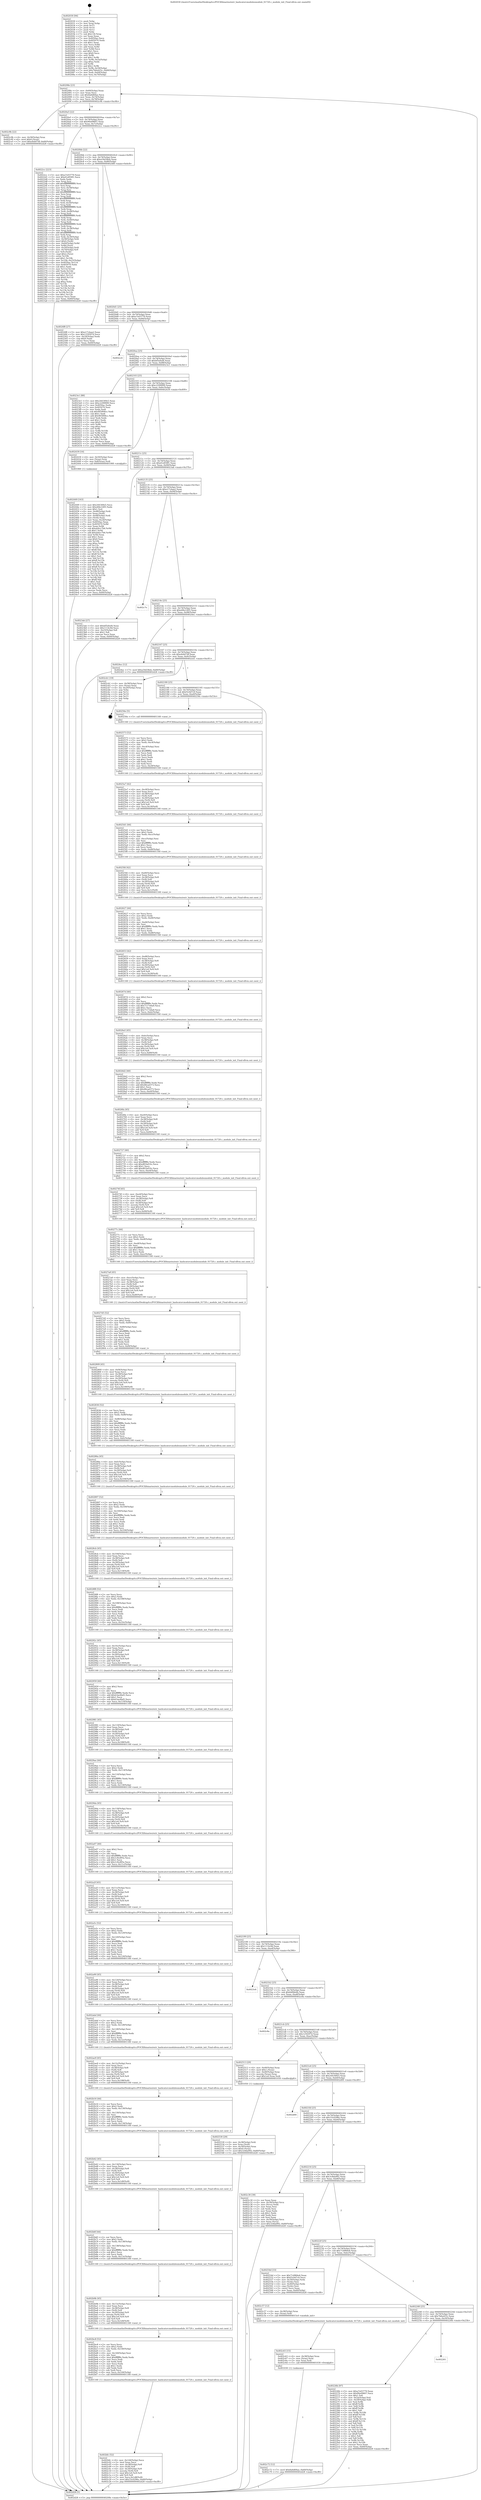 digraph "0x402030" {
  label = "0x402030 (/mnt/c/Users/mathe/Desktop/tcc/POCII/binaries/extr_hashcatsrcmodulesmodule_01720.c_module_init_Final-ollvm.out::main(0))"
  labelloc = "t"
  node[shape=record]

  Entry [label="",width=0.3,height=0.3,shape=circle,fillcolor=black,style=filled]
  "0x40208e" [label="{
     0x40208e [23]\l
     | [instrs]\l
     &nbsp;&nbsp;0x40208e \<+3\>: mov -0x60(%rbp),%eax\l
     &nbsp;&nbsp;0x402091 \<+2\>: mov %eax,%ecx\l
     &nbsp;&nbsp;0x402093 \<+6\>: sub $0x8a6d69ae,%ecx\l
     &nbsp;&nbsp;0x402099 \<+3\>: mov %eax,-0x74(%rbp)\l
     &nbsp;&nbsp;0x40209c \<+3\>: mov %ecx,-0x78(%rbp)\l
     &nbsp;&nbsp;0x40209f \<+6\>: je 0000000000402c9b \<main+0xc6b\>\l
  }"]
  "0x402c9b" [label="{
     0x402c9b [22]\l
     | [instrs]\l
     &nbsp;&nbsp;0x402c9b \<+4\>: mov -0x58(%rbp),%rax\l
     &nbsp;&nbsp;0x402c9f \<+6\>: movl $0x0,(%rax)\l
     &nbsp;&nbsp;0x402ca5 \<+7\>: movl $0xefeb07df,-0x60(%rbp)\l
     &nbsp;&nbsp;0x402cac \<+5\>: jmp 0000000000402d28 \<main+0xcf8\>\l
  }"]
  "0x4020a5" [label="{
     0x4020a5 [22]\l
     | [instrs]\l
     &nbsp;&nbsp;0x4020a5 \<+5\>: jmp 00000000004020aa \<main+0x7a\>\l
     &nbsp;&nbsp;0x4020aa \<+3\>: mov -0x74(%rbp),%eax\l
     &nbsp;&nbsp;0x4020ad \<+5\>: sub $0x90e09607,%eax\l
     &nbsp;&nbsp;0x4020b2 \<+3\>: mov %eax,-0x7c(%rbp)\l
     &nbsp;&nbsp;0x4020b5 \<+6\>: je 00000000004022cc \<main+0x29c\>\l
  }"]
  Exit [label="",width=0.3,height=0.3,shape=circle,fillcolor=black,style=filled,peripheries=2]
  "0x4022cc" [label="{
     0x4022cc [223]\l
     | [instrs]\l
     &nbsp;&nbsp;0x4022cc \<+5\>: mov $0xa7e03779,%eax\l
     &nbsp;&nbsp;0x4022d1 \<+5\>: mov $0xd1e859f1,%ecx\l
     &nbsp;&nbsp;0x4022d6 \<+2\>: xor %edx,%edx\l
     &nbsp;&nbsp;0x4022d8 \<+3\>: mov %rsp,%rsi\l
     &nbsp;&nbsp;0x4022db \<+4\>: add $0xfffffffffffffff0,%rsi\l
     &nbsp;&nbsp;0x4022df \<+3\>: mov %rsi,%rsp\l
     &nbsp;&nbsp;0x4022e2 \<+4\>: mov %rsi,-0x58(%rbp)\l
     &nbsp;&nbsp;0x4022e6 \<+3\>: mov %rsp,%rsi\l
     &nbsp;&nbsp;0x4022e9 \<+4\>: add $0xfffffffffffffff0,%rsi\l
     &nbsp;&nbsp;0x4022ed \<+3\>: mov %rsi,%rsp\l
     &nbsp;&nbsp;0x4022f0 \<+3\>: mov %rsp,%rdi\l
     &nbsp;&nbsp;0x4022f3 \<+4\>: add $0xfffffffffffffff0,%rdi\l
     &nbsp;&nbsp;0x4022f7 \<+3\>: mov %rdi,%rsp\l
     &nbsp;&nbsp;0x4022fa \<+4\>: mov %rdi,-0x50(%rbp)\l
     &nbsp;&nbsp;0x4022fe \<+3\>: mov %rsp,%rdi\l
     &nbsp;&nbsp;0x402301 \<+4\>: add $0xfffffffffffffff0,%rdi\l
     &nbsp;&nbsp;0x402305 \<+3\>: mov %rdi,%rsp\l
     &nbsp;&nbsp;0x402308 \<+4\>: mov %rdi,-0x48(%rbp)\l
     &nbsp;&nbsp;0x40230c \<+3\>: mov %rsp,%rdi\l
     &nbsp;&nbsp;0x40230f \<+4\>: add $0xfffffffffffffff0,%rdi\l
     &nbsp;&nbsp;0x402313 \<+3\>: mov %rdi,%rsp\l
     &nbsp;&nbsp;0x402316 \<+4\>: mov %rdi,-0x40(%rbp)\l
     &nbsp;&nbsp;0x40231a \<+3\>: mov %rsp,%rdi\l
     &nbsp;&nbsp;0x40231d \<+4\>: add $0xfffffffffffffff0,%rdi\l
     &nbsp;&nbsp;0x402321 \<+3\>: mov %rdi,%rsp\l
     &nbsp;&nbsp;0x402324 \<+4\>: mov %rdi,-0x38(%rbp)\l
     &nbsp;&nbsp;0x402328 \<+3\>: mov %rsp,%rdi\l
     &nbsp;&nbsp;0x40232b \<+4\>: add $0xfffffffffffffff0,%rdi\l
     &nbsp;&nbsp;0x40232f \<+3\>: mov %rdi,%rsp\l
     &nbsp;&nbsp;0x402332 \<+4\>: mov %rdi,-0x30(%rbp)\l
     &nbsp;&nbsp;0x402336 \<+4\>: mov -0x58(%rbp),%rdi\l
     &nbsp;&nbsp;0x40233a \<+6\>: movl $0x0,(%rdi)\l
     &nbsp;&nbsp;0x402340 \<+4\>: mov -0x64(%rbp),%r8d\l
     &nbsp;&nbsp;0x402344 \<+3\>: mov %r8d,(%rsi)\l
     &nbsp;&nbsp;0x402347 \<+4\>: mov -0x50(%rbp),%rdi\l
     &nbsp;&nbsp;0x40234b \<+4\>: mov -0x70(%rbp),%r9\l
     &nbsp;&nbsp;0x40234f \<+3\>: mov %r9,(%rdi)\l
     &nbsp;&nbsp;0x402352 \<+3\>: cmpl $0x2,(%rsi)\l
     &nbsp;&nbsp;0x402355 \<+4\>: setne %r10b\l
     &nbsp;&nbsp;0x402359 \<+4\>: and $0x1,%r10b\l
     &nbsp;&nbsp;0x40235d \<+4\>: mov %r10b,-0x25(%rbp)\l
     &nbsp;&nbsp;0x402361 \<+8\>: mov 0x4050ac,%r11d\l
     &nbsp;&nbsp;0x402369 \<+7\>: mov 0x405070,%ebx\l
     &nbsp;&nbsp;0x402370 \<+3\>: sub $0x1,%edx\l
     &nbsp;&nbsp;0x402373 \<+3\>: mov %r11d,%r14d\l
     &nbsp;&nbsp;0x402376 \<+3\>: add %edx,%r14d\l
     &nbsp;&nbsp;0x402379 \<+4\>: imul %r14d,%r11d\l
     &nbsp;&nbsp;0x40237d \<+4\>: and $0x1,%r11d\l
     &nbsp;&nbsp;0x402381 \<+4\>: cmp $0x0,%r11d\l
     &nbsp;&nbsp;0x402385 \<+4\>: sete %r10b\l
     &nbsp;&nbsp;0x402389 \<+3\>: cmp $0xa,%ebx\l
     &nbsp;&nbsp;0x40238c \<+4\>: setl %r15b\l
     &nbsp;&nbsp;0x402390 \<+3\>: mov %r10b,%r12b\l
     &nbsp;&nbsp;0x402393 \<+3\>: and %r15b,%r12b\l
     &nbsp;&nbsp;0x402396 \<+3\>: xor %r15b,%r10b\l
     &nbsp;&nbsp;0x402399 \<+3\>: or %r10b,%r12b\l
     &nbsp;&nbsp;0x40239c \<+4\>: test $0x1,%r12b\l
     &nbsp;&nbsp;0x4023a0 \<+3\>: cmovne %ecx,%eax\l
     &nbsp;&nbsp;0x4023a3 \<+3\>: mov %eax,-0x60(%rbp)\l
     &nbsp;&nbsp;0x4023a6 \<+5\>: jmp 0000000000402d28 \<main+0xcf8\>\l
  }"]
  "0x4020bb" [label="{
     0x4020bb [22]\l
     | [instrs]\l
     &nbsp;&nbsp;0x4020bb \<+5\>: jmp 00000000004020c0 \<main+0x90\>\l
     &nbsp;&nbsp;0x4020c0 \<+3\>: mov -0x74(%rbp),%eax\l
     &nbsp;&nbsp;0x4020c3 \<+5\>: sub $0xa54d38eb,%eax\l
     &nbsp;&nbsp;0x4020c8 \<+3\>: mov %eax,-0x80(%rbp)\l
     &nbsp;&nbsp;0x4020cb \<+6\>: je 00000000004024f8 \<main+0x4c8\>\l
  }"]
  "0x402c72" [label="{
     0x402c72 [12]\l
     | [instrs]\l
     &nbsp;&nbsp;0x402c72 \<+7\>: movl $0x8a6d69ae,-0x60(%rbp)\l
     &nbsp;&nbsp;0x402c79 \<+5\>: jmp 0000000000402d28 \<main+0xcf8\>\l
  }"]
  "0x4024f8" [label="{
     0x4024f8 [27]\l
     | [instrs]\l
     &nbsp;&nbsp;0x4024f8 \<+5\>: mov $0xe17cbaa2,%eax\l
     &nbsp;&nbsp;0x4024fd \<+5\>: mov $0x125f297d,%ecx\l
     &nbsp;&nbsp;0x402502 \<+3\>: mov -0x24(%rbp),%edx\l
     &nbsp;&nbsp;0x402505 \<+3\>: cmp $0x0,%edx\l
     &nbsp;&nbsp;0x402508 \<+3\>: cmove %ecx,%eax\l
     &nbsp;&nbsp;0x40250b \<+3\>: mov %eax,-0x60(%rbp)\l
     &nbsp;&nbsp;0x40250e \<+5\>: jmp 0000000000402d28 \<main+0xcf8\>\l
  }"]
  "0x4020d1" [label="{
     0x4020d1 [25]\l
     | [instrs]\l
     &nbsp;&nbsp;0x4020d1 \<+5\>: jmp 00000000004020d6 \<main+0xa6\>\l
     &nbsp;&nbsp;0x4020d6 \<+3\>: mov -0x74(%rbp),%eax\l
     &nbsp;&nbsp;0x4020d9 \<+5\>: sub $0xa7e03779,%eax\l
     &nbsp;&nbsp;0x4020de \<+6\>: mov %eax,-0x84(%rbp)\l
     &nbsp;&nbsp;0x4020e4 \<+6\>: je 0000000000402cc4 \<main+0xc94\>\l
  }"]
  "0x402c63" [label="{
     0x402c63 [15]\l
     | [instrs]\l
     &nbsp;&nbsp;0x402c63 \<+4\>: mov -0x38(%rbp),%rax\l
     &nbsp;&nbsp;0x402c67 \<+3\>: mov (%rax),%rax\l
     &nbsp;&nbsp;0x402c6a \<+3\>: mov %rax,%rdi\l
     &nbsp;&nbsp;0x402c6d \<+5\>: call 0000000000401030 \<free@plt\>\l
     | [calls]\l
     &nbsp;&nbsp;0x401030 \{1\} (unknown)\l
  }"]
  "0x402cc4" [label="{
     0x402cc4\l
  }", style=dashed]
  "0x4020ea" [label="{
     0x4020ea [25]\l
     | [instrs]\l
     &nbsp;&nbsp;0x4020ea \<+5\>: jmp 00000000004020ef \<main+0xbf\>\l
     &nbsp;&nbsp;0x4020ef \<+3\>: mov -0x74(%rbp),%eax\l
     &nbsp;&nbsp;0x4020f2 \<+5\>: sub $0xbf5efed4,%eax\l
     &nbsp;&nbsp;0x4020f7 \<+6\>: mov %eax,-0x88(%rbp)\l
     &nbsp;&nbsp;0x4020fd \<+6\>: je 00000000004023e1 \<main+0x3b1\>\l
  }"]
  "0x402bfc" [label="{
     0x402bfc [52]\l
     | [instrs]\l
     &nbsp;&nbsp;0x402bfc \<+6\>: mov -0x144(%rbp),%ecx\l
     &nbsp;&nbsp;0x402c02 \<+3\>: imul %eax,%ecx\l
     &nbsp;&nbsp;0x402c05 \<+4\>: mov -0x38(%rbp),%r8\l
     &nbsp;&nbsp;0x402c09 \<+3\>: mov (%r8),%r8\l
     &nbsp;&nbsp;0x402c0c \<+4\>: mov -0x30(%rbp),%r9\l
     &nbsp;&nbsp;0x402c10 \<+3\>: movslq (%r9),%r9\l
     &nbsp;&nbsp;0x402c13 \<+7\>: imul $0x1e0,%r9,%r9\l
     &nbsp;&nbsp;0x402c1a \<+3\>: add %r9,%r8\l
     &nbsp;&nbsp;0x402c1d \<+7\>: mov %ecx,0x1d8(%r8)\l
     &nbsp;&nbsp;0x402c24 \<+7\>: movl $0x33c0296e,-0x60(%rbp)\l
     &nbsp;&nbsp;0x402c2b \<+5\>: jmp 0000000000402d28 \<main+0xcf8\>\l
  }"]
  "0x4023e1" [label="{
     0x4023e1 [88]\l
     | [instrs]\l
     &nbsp;&nbsp;0x4023e1 \<+5\>: mov $0x244349e5,%eax\l
     &nbsp;&nbsp;0x4023e6 \<+5\>: mov $0xc2299999,%ecx\l
     &nbsp;&nbsp;0x4023eb \<+7\>: mov 0x4050ac,%edx\l
     &nbsp;&nbsp;0x4023f2 \<+7\>: mov 0x405070,%esi\l
     &nbsp;&nbsp;0x4023f9 \<+2\>: mov %edx,%edi\l
     &nbsp;&nbsp;0x4023fb \<+6\>: sub $0x905806cc,%edi\l
     &nbsp;&nbsp;0x402401 \<+3\>: sub $0x1,%edi\l
     &nbsp;&nbsp;0x402404 \<+6\>: add $0x905806cc,%edi\l
     &nbsp;&nbsp;0x40240a \<+3\>: imul %edi,%edx\l
     &nbsp;&nbsp;0x40240d \<+3\>: and $0x1,%edx\l
     &nbsp;&nbsp;0x402410 \<+3\>: cmp $0x0,%edx\l
     &nbsp;&nbsp;0x402413 \<+4\>: sete %r8b\l
     &nbsp;&nbsp;0x402417 \<+3\>: cmp $0xa,%esi\l
     &nbsp;&nbsp;0x40241a \<+4\>: setl %r9b\l
     &nbsp;&nbsp;0x40241e \<+3\>: mov %r8b,%r10b\l
     &nbsp;&nbsp;0x402421 \<+3\>: and %r9b,%r10b\l
     &nbsp;&nbsp;0x402424 \<+3\>: xor %r9b,%r8b\l
     &nbsp;&nbsp;0x402427 \<+3\>: or %r8b,%r10b\l
     &nbsp;&nbsp;0x40242a \<+4\>: test $0x1,%r10b\l
     &nbsp;&nbsp;0x40242e \<+3\>: cmovne %ecx,%eax\l
     &nbsp;&nbsp;0x402431 \<+3\>: mov %eax,-0x60(%rbp)\l
     &nbsp;&nbsp;0x402434 \<+5\>: jmp 0000000000402d28 \<main+0xcf8\>\l
  }"]
  "0x402103" [label="{
     0x402103 [25]\l
     | [instrs]\l
     &nbsp;&nbsp;0x402103 \<+5\>: jmp 0000000000402108 \<main+0xd8\>\l
     &nbsp;&nbsp;0x402108 \<+3\>: mov -0x74(%rbp),%eax\l
     &nbsp;&nbsp;0x40210b \<+5\>: sub $0xc2299999,%eax\l
     &nbsp;&nbsp;0x402110 \<+6\>: mov %eax,-0x8c(%rbp)\l
     &nbsp;&nbsp;0x402116 \<+6\>: je 0000000000402439 \<main+0x409\>\l
  }"]
  "0x402bc8" [label="{
     0x402bc8 [52]\l
     | [instrs]\l
     &nbsp;&nbsp;0x402bc8 \<+2\>: xor %ecx,%ecx\l
     &nbsp;&nbsp;0x402bca \<+5\>: mov $0x2,%edx\l
     &nbsp;&nbsp;0x402bcf \<+6\>: mov %edx,-0x140(%rbp)\l
     &nbsp;&nbsp;0x402bd5 \<+1\>: cltd\l
     &nbsp;&nbsp;0x402bd6 \<+6\>: mov -0x140(%rbp),%esi\l
     &nbsp;&nbsp;0x402bdc \<+2\>: idiv %esi\l
     &nbsp;&nbsp;0x402bde \<+6\>: imul $0xfffffffe,%edx,%edx\l
     &nbsp;&nbsp;0x402be4 \<+2\>: mov %ecx,%edi\l
     &nbsp;&nbsp;0x402be6 \<+2\>: sub %edx,%edi\l
     &nbsp;&nbsp;0x402be8 \<+2\>: mov %ecx,%edx\l
     &nbsp;&nbsp;0x402bea \<+3\>: sub $0x1,%edx\l
     &nbsp;&nbsp;0x402bed \<+2\>: add %edx,%edi\l
     &nbsp;&nbsp;0x402bef \<+2\>: sub %edi,%ecx\l
     &nbsp;&nbsp;0x402bf1 \<+6\>: mov %ecx,-0x144(%rbp)\l
     &nbsp;&nbsp;0x402bf7 \<+5\>: call 0000000000401160 \<next_i\>\l
     | [calls]\l
     &nbsp;&nbsp;0x401160 \{1\} (/mnt/c/Users/mathe/Desktop/tcc/POCII/binaries/extr_hashcatsrcmodulesmodule_01720.c_module_init_Final-ollvm.out::next_i)\l
  }"]
  "0x402439" [label="{
     0x402439 [16]\l
     | [instrs]\l
     &nbsp;&nbsp;0x402439 \<+4\>: mov -0x50(%rbp),%rax\l
     &nbsp;&nbsp;0x40243d \<+3\>: mov (%rax),%rax\l
     &nbsp;&nbsp;0x402440 \<+4\>: mov 0x8(%rax),%rdi\l
     &nbsp;&nbsp;0x402444 \<+5\>: call 0000000000401060 \<atoi@plt\>\l
     | [calls]\l
     &nbsp;&nbsp;0x401060 \{1\} (unknown)\l
  }"]
  "0x40211c" [label="{
     0x40211c [25]\l
     | [instrs]\l
     &nbsp;&nbsp;0x40211c \<+5\>: jmp 0000000000402121 \<main+0xf1\>\l
     &nbsp;&nbsp;0x402121 \<+3\>: mov -0x74(%rbp),%eax\l
     &nbsp;&nbsp;0x402124 \<+5\>: sub $0xd1e859f1,%eax\l
     &nbsp;&nbsp;0x402129 \<+6\>: mov %eax,-0x90(%rbp)\l
     &nbsp;&nbsp;0x40212f \<+6\>: je 00000000004023ab \<main+0x37b\>\l
  }"]
  "0x402b9b" [label="{
     0x402b9b [45]\l
     | [instrs]\l
     &nbsp;&nbsp;0x402b9b \<+6\>: mov -0x13c(%rbp),%ecx\l
     &nbsp;&nbsp;0x402ba1 \<+3\>: imul %eax,%ecx\l
     &nbsp;&nbsp;0x402ba4 \<+4\>: mov -0x38(%rbp),%r8\l
     &nbsp;&nbsp;0x402ba8 \<+3\>: mov (%r8),%r8\l
     &nbsp;&nbsp;0x402bab \<+4\>: mov -0x30(%rbp),%r9\l
     &nbsp;&nbsp;0x402baf \<+3\>: movslq (%r9),%r9\l
     &nbsp;&nbsp;0x402bb2 \<+7\>: imul $0x1e0,%r9,%r9\l
     &nbsp;&nbsp;0x402bb9 \<+3\>: add %r9,%r8\l
     &nbsp;&nbsp;0x402bbc \<+7\>: mov %ecx,0x1d4(%r8)\l
     &nbsp;&nbsp;0x402bc3 \<+5\>: call 0000000000401160 \<next_i\>\l
     | [calls]\l
     &nbsp;&nbsp;0x401160 \{1\} (/mnt/c/Users/mathe/Desktop/tcc/POCII/binaries/extr_hashcatsrcmodulesmodule_01720.c_module_init_Final-ollvm.out::next_i)\l
  }"]
  "0x4023ab" [label="{
     0x4023ab [27]\l
     | [instrs]\l
     &nbsp;&nbsp;0x4023ab \<+5\>: mov $0xbf5efed4,%eax\l
     &nbsp;&nbsp;0x4023b0 \<+5\>: mov $0x1114c9d,%ecx\l
     &nbsp;&nbsp;0x4023b5 \<+3\>: mov -0x25(%rbp),%dl\l
     &nbsp;&nbsp;0x4023b8 \<+3\>: test $0x1,%dl\l
     &nbsp;&nbsp;0x4023bb \<+3\>: cmovne %ecx,%eax\l
     &nbsp;&nbsp;0x4023be \<+3\>: mov %eax,-0x60(%rbp)\l
     &nbsp;&nbsp;0x4023c1 \<+5\>: jmp 0000000000402d28 \<main+0xcf8\>\l
  }"]
  "0x402135" [label="{
     0x402135 [25]\l
     | [instrs]\l
     &nbsp;&nbsp;0x402135 \<+5\>: jmp 000000000040213a \<main+0x10a\>\l
     &nbsp;&nbsp;0x40213a \<+3\>: mov -0x74(%rbp),%eax\l
     &nbsp;&nbsp;0x40213d \<+5\>: sub $0xe17cbaa2,%eax\l
     &nbsp;&nbsp;0x402142 \<+6\>: mov %eax,-0x94(%rbp)\l
     &nbsp;&nbsp;0x402148 \<+6\>: je 0000000000402c7e \<main+0xc4e\>\l
  }"]
  "0x402b6f" [label="{
     0x402b6f [44]\l
     | [instrs]\l
     &nbsp;&nbsp;0x402b6f \<+2\>: xor %ecx,%ecx\l
     &nbsp;&nbsp;0x402b71 \<+5\>: mov $0x2,%edx\l
     &nbsp;&nbsp;0x402b76 \<+6\>: mov %edx,-0x138(%rbp)\l
     &nbsp;&nbsp;0x402b7c \<+1\>: cltd\l
     &nbsp;&nbsp;0x402b7d \<+6\>: mov -0x138(%rbp),%esi\l
     &nbsp;&nbsp;0x402b83 \<+2\>: idiv %esi\l
     &nbsp;&nbsp;0x402b85 \<+6\>: imul $0xfffffffe,%edx,%edx\l
     &nbsp;&nbsp;0x402b8b \<+3\>: sub $0x1,%ecx\l
     &nbsp;&nbsp;0x402b8e \<+2\>: sub %ecx,%edx\l
     &nbsp;&nbsp;0x402b90 \<+6\>: mov %edx,-0x13c(%rbp)\l
     &nbsp;&nbsp;0x402b96 \<+5\>: call 0000000000401160 \<next_i\>\l
     | [calls]\l
     &nbsp;&nbsp;0x401160 \{1\} (/mnt/c/Users/mathe/Desktop/tcc/POCII/binaries/extr_hashcatsrcmodulesmodule_01720.c_module_init_Final-ollvm.out::next_i)\l
  }"]
  "0x402c7e" [label="{
     0x402c7e\l
  }", style=dashed]
  "0x40214e" [label="{
     0x40214e [25]\l
     | [instrs]\l
     &nbsp;&nbsp;0x40214e \<+5\>: jmp 0000000000402153 \<main+0x123\>\l
     &nbsp;&nbsp;0x402153 \<+3\>: mov -0x74(%rbp),%eax\l
     &nbsp;&nbsp;0x402156 \<+5\>: sub $0xe84e1495,%eax\l
     &nbsp;&nbsp;0x40215b \<+6\>: mov %eax,-0x98(%rbp)\l
     &nbsp;&nbsp;0x402161 \<+6\>: je 00000000004024ec \<main+0x4bc\>\l
  }"]
  "0x402b42" [label="{
     0x402b42 [45]\l
     | [instrs]\l
     &nbsp;&nbsp;0x402b42 \<+6\>: mov -0x134(%rbp),%ecx\l
     &nbsp;&nbsp;0x402b48 \<+3\>: imul %eax,%ecx\l
     &nbsp;&nbsp;0x402b4b \<+4\>: mov -0x38(%rbp),%r8\l
     &nbsp;&nbsp;0x402b4f \<+3\>: mov (%r8),%r8\l
     &nbsp;&nbsp;0x402b52 \<+4\>: mov -0x30(%rbp),%r9\l
     &nbsp;&nbsp;0x402b56 \<+3\>: movslq (%r9),%r9\l
     &nbsp;&nbsp;0x402b59 \<+7\>: imul $0x1e0,%r9,%r9\l
     &nbsp;&nbsp;0x402b60 \<+3\>: add %r9,%r8\l
     &nbsp;&nbsp;0x402b63 \<+7\>: mov %ecx,0x1d0(%r8)\l
     &nbsp;&nbsp;0x402b6a \<+5\>: call 0000000000401160 \<next_i\>\l
     | [calls]\l
     &nbsp;&nbsp;0x401160 \{1\} (/mnt/c/Users/mathe/Desktop/tcc/POCII/binaries/extr_hashcatsrcmodulesmodule_01720.c_module_init_Final-ollvm.out::next_i)\l
  }"]
  "0x4024ec" [label="{
     0x4024ec [12]\l
     | [instrs]\l
     &nbsp;&nbsp;0x4024ec \<+7\>: movl $0xa54d38eb,-0x60(%rbp)\l
     &nbsp;&nbsp;0x4024f3 \<+5\>: jmp 0000000000402d28 \<main+0xcf8\>\l
  }"]
  "0x402167" [label="{
     0x402167 [25]\l
     | [instrs]\l
     &nbsp;&nbsp;0x402167 \<+5\>: jmp 000000000040216c \<main+0x13c\>\l
     &nbsp;&nbsp;0x40216c \<+3\>: mov -0x74(%rbp),%eax\l
     &nbsp;&nbsp;0x40216f \<+5\>: sub $0xefeb07df,%eax\l
     &nbsp;&nbsp;0x402174 \<+6\>: mov %eax,-0x9c(%rbp)\l
     &nbsp;&nbsp;0x40217a \<+6\>: je 0000000000402cb1 \<main+0xc81\>\l
  }"]
  "0x402b16" [label="{
     0x402b16 [44]\l
     | [instrs]\l
     &nbsp;&nbsp;0x402b16 \<+2\>: xor %ecx,%ecx\l
     &nbsp;&nbsp;0x402b18 \<+5\>: mov $0x2,%edx\l
     &nbsp;&nbsp;0x402b1d \<+6\>: mov %edx,-0x130(%rbp)\l
     &nbsp;&nbsp;0x402b23 \<+1\>: cltd\l
     &nbsp;&nbsp;0x402b24 \<+6\>: mov -0x130(%rbp),%esi\l
     &nbsp;&nbsp;0x402b2a \<+2\>: idiv %esi\l
     &nbsp;&nbsp;0x402b2c \<+6\>: imul $0xfffffffe,%edx,%edx\l
     &nbsp;&nbsp;0x402b32 \<+3\>: sub $0x1,%ecx\l
     &nbsp;&nbsp;0x402b35 \<+2\>: sub %ecx,%edx\l
     &nbsp;&nbsp;0x402b37 \<+6\>: mov %edx,-0x134(%rbp)\l
     &nbsp;&nbsp;0x402b3d \<+5\>: call 0000000000401160 \<next_i\>\l
     | [calls]\l
     &nbsp;&nbsp;0x401160 \{1\} (/mnt/c/Users/mathe/Desktop/tcc/POCII/binaries/extr_hashcatsrcmodulesmodule_01720.c_module_init_Final-ollvm.out::next_i)\l
  }"]
  "0x402cb1" [label="{
     0x402cb1 [19]\l
     | [instrs]\l
     &nbsp;&nbsp;0x402cb1 \<+4\>: mov -0x58(%rbp),%rax\l
     &nbsp;&nbsp;0x402cb5 \<+2\>: mov (%rax),%eax\l
     &nbsp;&nbsp;0x402cb7 \<+4\>: lea -0x20(%rbp),%rsp\l
     &nbsp;&nbsp;0x402cbb \<+1\>: pop %rbx\l
     &nbsp;&nbsp;0x402cbc \<+2\>: pop %r12\l
     &nbsp;&nbsp;0x402cbe \<+2\>: pop %r14\l
     &nbsp;&nbsp;0x402cc0 \<+2\>: pop %r15\l
     &nbsp;&nbsp;0x402cc2 \<+1\>: pop %rbp\l
     &nbsp;&nbsp;0x402cc3 \<+1\>: ret\l
  }"]
  "0x402180" [label="{
     0x402180 [25]\l
     | [instrs]\l
     &nbsp;&nbsp;0x402180 \<+5\>: jmp 0000000000402185 \<main+0x155\>\l
     &nbsp;&nbsp;0x402185 \<+3\>: mov -0x74(%rbp),%eax\l
     &nbsp;&nbsp;0x402188 \<+5\>: sub $0xf3c0d7c9,%eax\l
     &nbsp;&nbsp;0x40218d \<+6\>: mov %eax,-0xa0(%rbp)\l
     &nbsp;&nbsp;0x402193 \<+6\>: je 000000000040256e \<main+0x53e\>\l
  }"]
  "0x402ae9" [label="{
     0x402ae9 [45]\l
     | [instrs]\l
     &nbsp;&nbsp;0x402ae9 \<+6\>: mov -0x12c(%rbp),%ecx\l
     &nbsp;&nbsp;0x402aef \<+3\>: imul %eax,%ecx\l
     &nbsp;&nbsp;0x402af2 \<+4\>: mov -0x38(%rbp),%r8\l
     &nbsp;&nbsp;0x402af6 \<+3\>: mov (%r8),%r8\l
     &nbsp;&nbsp;0x402af9 \<+4\>: mov -0x30(%rbp),%r9\l
     &nbsp;&nbsp;0x402afd \<+3\>: movslq (%r9),%r9\l
     &nbsp;&nbsp;0x402b00 \<+7\>: imul $0x1e0,%r9,%r9\l
     &nbsp;&nbsp;0x402b07 \<+3\>: add %r9,%r8\l
     &nbsp;&nbsp;0x402b0a \<+7\>: mov %ecx,0x198(%r8)\l
     &nbsp;&nbsp;0x402b11 \<+5\>: call 0000000000401160 \<next_i\>\l
     | [calls]\l
     &nbsp;&nbsp;0x401160 \{1\} (/mnt/c/Users/mathe/Desktop/tcc/POCII/binaries/extr_hashcatsrcmodulesmodule_01720.c_module_init_Final-ollvm.out::next_i)\l
  }"]
  "0x40256e" [label="{
     0x40256e [5]\l
     | [instrs]\l
     &nbsp;&nbsp;0x40256e \<+5\>: call 0000000000401160 \<next_i\>\l
     | [calls]\l
     &nbsp;&nbsp;0x401160 \{1\} (/mnt/c/Users/mathe/Desktop/tcc/POCII/binaries/extr_hashcatsrcmodulesmodule_01720.c_module_init_Final-ollvm.out::next_i)\l
  }"]
  "0x402199" [label="{
     0x402199 [25]\l
     | [instrs]\l
     &nbsp;&nbsp;0x402199 \<+5\>: jmp 000000000040219e \<main+0x16e\>\l
     &nbsp;&nbsp;0x40219e \<+3\>: mov -0x74(%rbp),%eax\l
     &nbsp;&nbsp;0x4021a1 \<+5\>: sub $0x1114c9d,%eax\l
     &nbsp;&nbsp;0x4021a6 \<+6\>: mov %eax,-0xa4(%rbp)\l
     &nbsp;&nbsp;0x4021ac \<+6\>: je 00000000004023c6 \<main+0x396\>\l
  }"]
  "0x402abd" [label="{
     0x402abd [44]\l
     | [instrs]\l
     &nbsp;&nbsp;0x402abd \<+2\>: xor %ecx,%ecx\l
     &nbsp;&nbsp;0x402abf \<+5\>: mov $0x2,%edx\l
     &nbsp;&nbsp;0x402ac4 \<+6\>: mov %edx,-0x128(%rbp)\l
     &nbsp;&nbsp;0x402aca \<+1\>: cltd\l
     &nbsp;&nbsp;0x402acb \<+6\>: mov -0x128(%rbp),%esi\l
     &nbsp;&nbsp;0x402ad1 \<+2\>: idiv %esi\l
     &nbsp;&nbsp;0x402ad3 \<+6\>: imul $0xfffffffe,%edx,%edx\l
     &nbsp;&nbsp;0x402ad9 \<+3\>: sub $0x1,%ecx\l
     &nbsp;&nbsp;0x402adc \<+2\>: sub %ecx,%edx\l
     &nbsp;&nbsp;0x402ade \<+6\>: mov %edx,-0x12c(%rbp)\l
     &nbsp;&nbsp;0x402ae4 \<+5\>: call 0000000000401160 \<next_i\>\l
     | [calls]\l
     &nbsp;&nbsp;0x401160 \{1\} (/mnt/c/Users/mathe/Desktop/tcc/POCII/binaries/extr_hashcatsrcmodulesmodule_01720.c_module_init_Final-ollvm.out::next_i)\l
  }"]
  "0x4023c6" [label="{
     0x4023c6\l
  }", style=dashed]
  "0x4021b2" [label="{
     0x4021b2 [25]\l
     | [instrs]\l
     &nbsp;&nbsp;0x4021b2 \<+5\>: jmp 00000000004021b7 \<main+0x187\>\l
     &nbsp;&nbsp;0x4021b7 \<+3\>: mov -0x74(%rbp),%eax\l
     &nbsp;&nbsp;0x4021ba \<+5\>: sub $0x6d0bb4b,%eax\l
     &nbsp;&nbsp;0x4021bf \<+6\>: mov %eax,-0xa8(%rbp)\l
     &nbsp;&nbsp;0x4021c5 \<+6\>: je 0000000000402c8a \<main+0xc5a\>\l
  }"]
  "0x402a90" [label="{
     0x402a90 [45]\l
     | [instrs]\l
     &nbsp;&nbsp;0x402a90 \<+6\>: mov -0x124(%rbp),%ecx\l
     &nbsp;&nbsp;0x402a96 \<+3\>: imul %eax,%ecx\l
     &nbsp;&nbsp;0x402a99 \<+4\>: mov -0x38(%rbp),%r8\l
     &nbsp;&nbsp;0x402a9d \<+3\>: mov (%r8),%r8\l
     &nbsp;&nbsp;0x402aa0 \<+4\>: mov -0x30(%rbp),%r9\l
     &nbsp;&nbsp;0x402aa4 \<+3\>: movslq (%r9),%r9\l
     &nbsp;&nbsp;0x402aa7 \<+7\>: imul $0x1e0,%r9,%r9\l
     &nbsp;&nbsp;0x402aae \<+3\>: add %r9,%r8\l
     &nbsp;&nbsp;0x402ab1 \<+7\>: mov %ecx,0x194(%r8)\l
     &nbsp;&nbsp;0x402ab8 \<+5\>: call 0000000000401160 \<next_i\>\l
     | [calls]\l
     &nbsp;&nbsp;0x401160 \{1\} (/mnt/c/Users/mathe/Desktop/tcc/POCII/binaries/extr_hashcatsrcmodulesmodule_01720.c_module_init_Final-ollvm.out::next_i)\l
  }"]
  "0x402c8a" [label="{
     0x402c8a\l
  }", style=dashed]
  "0x4021cb" [label="{
     0x4021cb [25]\l
     | [instrs]\l
     &nbsp;&nbsp;0x4021cb \<+5\>: jmp 00000000004021d0 \<main+0x1a0\>\l
     &nbsp;&nbsp;0x4021d0 \<+3\>: mov -0x74(%rbp),%eax\l
     &nbsp;&nbsp;0x4021d3 \<+5\>: sub $0x125f297d,%eax\l
     &nbsp;&nbsp;0x4021d8 \<+6\>: mov %eax,-0xac(%rbp)\l
     &nbsp;&nbsp;0x4021de \<+6\>: je 0000000000402513 \<main+0x4e3\>\l
  }"]
  "0x402a5c" [label="{
     0x402a5c [52]\l
     | [instrs]\l
     &nbsp;&nbsp;0x402a5c \<+2\>: xor %ecx,%ecx\l
     &nbsp;&nbsp;0x402a5e \<+5\>: mov $0x2,%edx\l
     &nbsp;&nbsp;0x402a63 \<+6\>: mov %edx,-0x120(%rbp)\l
     &nbsp;&nbsp;0x402a69 \<+1\>: cltd\l
     &nbsp;&nbsp;0x402a6a \<+6\>: mov -0x120(%rbp),%esi\l
     &nbsp;&nbsp;0x402a70 \<+2\>: idiv %esi\l
     &nbsp;&nbsp;0x402a72 \<+6\>: imul $0xfffffffe,%edx,%edx\l
     &nbsp;&nbsp;0x402a78 \<+2\>: mov %ecx,%edi\l
     &nbsp;&nbsp;0x402a7a \<+2\>: sub %edx,%edi\l
     &nbsp;&nbsp;0x402a7c \<+2\>: mov %ecx,%edx\l
     &nbsp;&nbsp;0x402a7e \<+3\>: sub $0x1,%edx\l
     &nbsp;&nbsp;0x402a81 \<+2\>: add %edx,%edi\l
     &nbsp;&nbsp;0x402a83 \<+2\>: sub %edi,%ecx\l
     &nbsp;&nbsp;0x402a85 \<+6\>: mov %ecx,-0x124(%rbp)\l
     &nbsp;&nbsp;0x402a8b \<+5\>: call 0000000000401160 \<next_i\>\l
     | [calls]\l
     &nbsp;&nbsp;0x401160 \{1\} (/mnt/c/Users/mathe/Desktop/tcc/POCII/binaries/extr_hashcatsrcmodulesmodule_01720.c_module_init_Final-ollvm.out::next_i)\l
  }"]
  "0x402513" [label="{
     0x402513 [29]\l
     | [instrs]\l
     &nbsp;&nbsp;0x402513 \<+4\>: mov -0x40(%rbp),%rax\l
     &nbsp;&nbsp;0x402517 \<+6\>: movl $0x1,(%rax)\l
     &nbsp;&nbsp;0x40251d \<+4\>: mov -0x40(%rbp),%rax\l
     &nbsp;&nbsp;0x402521 \<+3\>: movslq (%rax),%rax\l
     &nbsp;&nbsp;0x402524 \<+7\>: imul $0x1e0,%rax,%rdi\l
     &nbsp;&nbsp;0x40252b \<+5\>: call 0000000000401050 \<malloc@plt\>\l
     | [calls]\l
     &nbsp;&nbsp;0x401050 \{1\} (unknown)\l
  }"]
  "0x4021e4" [label="{
     0x4021e4 [25]\l
     | [instrs]\l
     &nbsp;&nbsp;0x4021e4 \<+5\>: jmp 00000000004021e9 \<main+0x1b9\>\l
     &nbsp;&nbsp;0x4021e9 \<+3\>: mov -0x74(%rbp),%eax\l
     &nbsp;&nbsp;0x4021ec \<+5\>: sub $0x244349e5,%eax\l
     &nbsp;&nbsp;0x4021f1 \<+6\>: mov %eax,-0xb0(%rbp)\l
     &nbsp;&nbsp;0x4021f7 \<+6\>: je 0000000000402d00 \<main+0xcd0\>\l
  }"]
  "0x402a2f" [label="{
     0x402a2f [45]\l
     | [instrs]\l
     &nbsp;&nbsp;0x402a2f \<+6\>: mov -0x11c(%rbp),%ecx\l
     &nbsp;&nbsp;0x402a35 \<+3\>: imul %eax,%ecx\l
     &nbsp;&nbsp;0x402a38 \<+4\>: mov -0x38(%rbp),%r8\l
     &nbsp;&nbsp;0x402a3c \<+3\>: mov (%r8),%r8\l
     &nbsp;&nbsp;0x402a3f \<+4\>: mov -0x30(%rbp),%r9\l
     &nbsp;&nbsp;0x402a43 \<+3\>: movslq (%r9),%r9\l
     &nbsp;&nbsp;0x402a46 \<+7\>: imul $0x1e0,%r9,%r9\l
     &nbsp;&nbsp;0x402a4d \<+3\>: add %r9,%r8\l
     &nbsp;&nbsp;0x402a50 \<+7\>: mov %ecx,0x190(%r8)\l
     &nbsp;&nbsp;0x402a57 \<+5\>: call 0000000000401160 \<next_i\>\l
     | [calls]\l
     &nbsp;&nbsp;0x401160 \{1\} (/mnt/c/Users/mathe/Desktop/tcc/POCII/binaries/extr_hashcatsrcmodulesmodule_01720.c_module_init_Final-ollvm.out::next_i)\l
  }"]
  "0x402d00" [label="{
     0x402d00\l
  }", style=dashed]
  "0x4021fd" [label="{
     0x4021fd [25]\l
     | [instrs]\l
     &nbsp;&nbsp;0x4021fd \<+5\>: jmp 0000000000402202 \<main+0x1d2\>\l
     &nbsp;&nbsp;0x402202 \<+3\>: mov -0x74(%rbp),%eax\l
     &nbsp;&nbsp;0x402205 \<+5\>: sub $0x33c0296e,%eax\l
     &nbsp;&nbsp;0x40220a \<+6\>: mov %eax,-0xb4(%rbp)\l
     &nbsp;&nbsp;0x402210 \<+6\>: je 0000000000402c30 \<main+0xc00\>\l
  }"]
  "0x402a07" [label="{
     0x402a07 [40]\l
     | [instrs]\l
     &nbsp;&nbsp;0x402a07 \<+5\>: mov $0x2,%ecx\l
     &nbsp;&nbsp;0x402a0c \<+1\>: cltd\l
     &nbsp;&nbsp;0x402a0d \<+2\>: idiv %ecx\l
     &nbsp;&nbsp;0x402a0f \<+6\>: imul $0xfffffffe,%edx,%ecx\l
     &nbsp;&nbsp;0x402a15 \<+6\>: sub $0x1c9cd95e,%ecx\l
     &nbsp;&nbsp;0x402a1b \<+3\>: add $0x1,%ecx\l
     &nbsp;&nbsp;0x402a1e \<+6\>: add $0x1c9cd95e,%ecx\l
     &nbsp;&nbsp;0x402a24 \<+6\>: mov %ecx,-0x11c(%rbp)\l
     &nbsp;&nbsp;0x402a2a \<+5\>: call 0000000000401160 \<next_i\>\l
     | [calls]\l
     &nbsp;&nbsp;0x401160 \{1\} (/mnt/c/Users/mathe/Desktop/tcc/POCII/binaries/extr_hashcatsrcmodulesmodule_01720.c_module_init_Final-ollvm.out::next_i)\l
  }"]
  "0x402c30" [label="{
     0x402c30 [39]\l
     | [instrs]\l
     &nbsp;&nbsp;0x402c30 \<+2\>: xor %eax,%eax\l
     &nbsp;&nbsp;0x402c32 \<+4\>: mov -0x30(%rbp),%rcx\l
     &nbsp;&nbsp;0x402c36 \<+2\>: mov (%rcx),%edx\l
     &nbsp;&nbsp;0x402c38 \<+2\>: mov %eax,%esi\l
     &nbsp;&nbsp;0x402c3a \<+2\>: sub %edx,%esi\l
     &nbsp;&nbsp;0x402c3c \<+2\>: mov %eax,%edx\l
     &nbsp;&nbsp;0x402c3e \<+3\>: sub $0x1,%edx\l
     &nbsp;&nbsp;0x402c41 \<+2\>: add %edx,%esi\l
     &nbsp;&nbsp;0x402c43 \<+2\>: sub %esi,%eax\l
     &nbsp;&nbsp;0x402c45 \<+4\>: mov -0x30(%rbp),%rcx\l
     &nbsp;&nbsp;0x402c49 \<+2\>: mov %eax,(%rcx)\l
     &nbsp;&nbsp;0x402c4b \<+7\>: movl $0x3c8da992,-0x60(%rbp)\l
     &nbsp;&nbsp;0x402c52 \<+5\>: jmp 0000000000402d28 \<main+0xcf8\>\l
  }"]
  "0x402216" [label="{
     0x402216 [25]\l
     | [instrs]\l
     &nbsp;&nbsp;0x402216 \<+5\>: jmp 000000000040221b \<main+0x1eb\>\l
     &nbsp;&nbsp;0x40221b \<+3\>: mov -0x74(%rbp),%eax\l
     &nbsp;&nbsp;0x40221e \<+5\>: sub $0x3c8da992,%eax\l
     &nbsp;&nbsp;0x402223 \<+6\>: mov %eax,-0xb8(%rbp)\l
     &nbsp;&nbsp;0x402229 \<+6\>: je 000000000040254d \<main+0x51d\>\l
  }"]
  "0x4029da" [label="{
     0x4029da [45]\l
     | [instrs]\l
     &nbsp;&nbsp;0x4029da \<+6\>: mov -0x118(%rbp),%ecx\l
     &nbsp;&nbsp;0x4029e0 \<+3\>: imul %eax,%ecx\l
     &nbsp;&nbsp;0x4029e3 \<+4\>: mov -0x38(%rbp),%r8\l
     &nbsp;&nbsp;0x4029e7 \<+3\>: mov (%r8),%r8\l
     &nbsp;&nbsp;0x4029ea \<+4\>: mov -0x30(%rbp),%r9\l
     &nbsp;&nbsp;0x4029ee \<+3\>: movslq (%r9),%r9\l
     &nbsp;&nbsp;0x4029f1 \<+7\>: imul $0x1e0,%r9,%r9\l
     &nbsp;&nbsp;0x4029f8 \<+3\>: add %r9,%r8\l
     &nbsp;&nbsp;0x4029fb \<+7\>: mov %ecx,0x18c(%r8)\l
     &nbsp;&nbsp;0x402a02 \<+5\>: call 0000000000401160 \<next_i\>\l
     | [calls]\l
     &nbsp;&nbsp;0x401160 \{1\} (/mnt/c/Users/mathe/Desktop/tcc/POCII/binaries/extr_hashcatsrcmodulesmodule_01720.c_module_init_Final-ollvm.out::next_i)\l
  }"]
  "0x40254d" [label="{
     0x40254d [33]\l
     | [instrs]\l
     &nbsp;&nbsp;0x40254d \<+5\>: mov $0x71d984e6,%eax\l
     &nbsp;&nbsp;0x402552 \<+5\>: mov $0xf3c0d7c9,%ecx\l
     &nbsp;&nbsp;0x402557 \<+4\>: mov -0x30(%rbp),%rdx\l
     &nbsp;&nbsp;0x40255b \<+2\>: mov (%rdx),%esi\l
     &nbsp;&nbsp;0x40255d \<+4\>: mov -0x40(%rbp),%rdx\l
     &nbsp;&nbsp;0x402561 \<+2\>: cmp (%rdx),%esi\l
     &nbsp;&nbsp;0x402563 \<+3\>: cmovl %ecx,%eax\l
     &nbsp;&nbsp;0x402566 \<+3\>: mov %eax,-0x60(%rbp)\l
     &nbsp;&nbsp;0x402569 \<+5\>: jmp 0000000000402d28 \<main+0xcf8\>\l
  }"]
  "0x40222f" [label="{
     0x40222f [25]\l
     | [instrs]\l
     &nbsp;&nbsp;0x40222f \<+5\>: jmp 0000000000402234 \<main+0x204\>\l
     &nbsp;&nbsp;0x402234 \<+3\>: mov -0x74(%rbp),%eax\l
     &nbsp;&nbsp;0x402237 \<+5\>: sub $0x71d984e6,%eax\l
     &nbsp;&nbsp;0x40223c \<+6\>: mov %eax,-0xbc(%rbp)\l
     &nbsp;&nbsp;0x402242 \<+6\>: je 0000000000402c57 \<main+0xc27\>\l
  }"]
  "0x4029ae" [label="{
     0x4029ae [44]\l
     | [instrs]\l
     &nbsp;&nbsp;0x4029ae \<+2\>: xor %ecx,%ecx\l
     &nbsp;&nbsp;0x4029b0 \<+5\>: mov $0x2,%edx\l
     &nbsp;&nbsp;0x4029b5 \<+6\>: mov %edx,-0x114(%rbp)\l
     &nbsp;&nbsp;0x4029bb \<+1\>: cltd\l
     &nbsp;&nbsp;0x4029bc \<+6\>: mov -0x114(%rbp),%esi\l
     &nbsp;&nbsp;0x4029c2 \<+2\>: idiv %esi\l
     &nbsp;&nbsp;0x4029c4 \<+6\>: imul $0xfffffffe,%edx,%edx\l
     &nbsp;&nbsp;0x4029ca \<+3\>: sub $0x1,%ecx\l
     &nbsp;&nbsp;0x4029cd \<+2\>: sub %ecx,%edx\l
     &nbsp;&nbsp;0x4029cf \<+6\>: mov %edx,-0x118(%rbp)\l
     &nbsp;&nbsp;0x4029d5 \<+5\>: call 0000000000401160 \<next_i\>\l
     | [calls]\l
     &nbsp;&nbsp;0x401160 \{1\} (/mnt/c/Users/mathe/Desktop/tcc/POCII/binaries/extr_hashcatsrcmodulesmodule_01720.c_module_init_Final-ollvm.out::next_i)\l
  }"]
  "0x402c57" [label="{
     0x402c57 [12]\l
     | [instrs]\l
     &nbsp;&nbsp;0x402c57 \<+4\>: mov -0x38(%rbp),%rax\l
     &nbsp;&nbsp;0x402c5b \<+3\>: mov (%rax),%rdi\l
     &nbsp;&nbsp;0x402c5e \<+5\>: call 00000000004015c0 \<module_init\>\l
     | [calls]\l
     &nbsp;&nbsp;0x4015c0 \{1\} (/mnt/c/Users/mathe/Desktop/tcc/POCII/binaries/extr_hashcatsrcmodulesmodule_01720.c_module_init_Final-ollvm.out::module_init)\l
  }"]
  "0x402248" [label="{
     0x402248 [25]\l
     | [instrs]\l
     &nbsp;&nbsp;0x402248 \<+5\>: jmp 000000000040224d \<main+0x21d\>\l
     &nbsp;&nbsp;0x40224d \<+3\>: mov -0x74(%rbp),%eax\l
     &nbsp;&nbsp;0x402250 \<+5\>: sub $0x7b6ed25c,%eax\l
     &nbsp;&nbsp;0x402255 \<+6\>: mov %eax,-0xc0(%rbp)\l
     &nbsp;&nbsp;0x40225b \<+6\>: je 000000000040226b \<main+0x23b\>\l
  }"]
  "0x402981" [label="{
     0x402981 [45]\l
     | [instrs]\l
     &nbsp;&nbsp;0x402981 \<+6\>: mov -0x110(%rbp),%ecx\l
     &nbsp;&nbsp;0x402987 \<+3\>: imul %eax,%ecx\l
     &nbsp;&nbsp;0x40298a \<+4\>: mov -0x38(%rbp),%r8\l
     &nbsp;&nbsp;0x40298e \<+3\>: mov (%r8),%r8\l
     &nbsp;&nbsp;0x402991 \<+4\>: mov -0x30(%rbp),%r9\l
     &nbsp;&nbsp;0x402995 \<+3\>: movslq (%r9),%r9\l
     &nbsp;&nbsp;0x402998 \<+7\>: imul $0x1e0,%r9,%r9\l
     &nbsp;&nbsp;0x40299f \<+3\>: add %r9,%r8\l
     &nbsp;&nbsp;0x4029a2 \<+7\>: mov %ecx,0x188(%r8)\l
     &nbsp;&nbsp;0x4029a9 \<+5\>: call 0000000000401160 \<next_i\>\l
     | [calls]\l
     &nbsp;&nbsp;0x401160 \{1\} (/mnt/c/Users/mathe/Desktop/tcc/POCII/binaries/extr_hashcatsrcmodulesmodule_01720.c_module_init_Final-ollvm.out::next_i)\l
  }"]
  "0x40226b" [label="{
     0x40226b [97]\l
     | [instrs]\l
     &nbsp;&nbsp;0x40226b \<+5\>: mov $0xa7e03779,%eax\l
     &nbsp;&nbsp;0x402270 \<+5\>: mov $0x90e09607,%ecx\l
     &nbsp;&nbsp;0x402275 \<+2\>: mov $0x1,%dl\l
     &nbsp;&nbsp;0x402277 \<+4\>: mov -0x5a(%rbp),%sil\l
     &nbsp;&nbsp;0x40227b \<+4\>: mov -0x59(%rbp),%dil\l
     &nbsp;&nbsp;0x40227f \<+3\>: mov %sil,%r8b\l
     &nbsp;&nbsp;0x402282 \<+4\>: xor $0xff,%r8b\l
     &nbsp;&nbsp;0x402286 \<+3\>: mov %dil,%r9b\l
     &nbsp;&nbsp;0x402289 \<+4\>: xor $0xff,%r9b\l
     &nbsp;&nbsp;0x40228d \<+3\>: xor $0x1,%dl\l
     &nbsp;&nbsp;0x402290 \<+3\>: mov %r8b,%r10b\l
     &nbsp;&nbsp;0x402293 \<+4\>: and $0xff,%r10b\l
     &nbsp;&nbsp;0x402297 \<+3\>: and %dl,%sil\l
     &nbsp;&nbsp;0x40229a \<+3\>: mov %r9b,%r11b\l
     &nbsp;&nbsp;0x40229d \<+4\>: and $0xff,%r11b\l
     &nbsp;&nbsp;0x4022a1 \<+3\>: and %dl,%dil\l
     &nbsp;&nbsp;0x4022a4 \<+3\>: or %sil,%r10b\l
     &nbsp;&nbsp;0x4022a7 \<+3\>: or %dil,%r11b\l
     &nbsp;&nbsp;0x4022aa \<+3\>: xor %r11b,%r10b\l
     &nbsp;&nbsp;0x4022ad \<+3\>: or %r9b,%r8b\l
     &nbsp;&nbsp;0x4022b0 \<+4\>: xor $0xff,%r8b\l
     &nbsp;&nbsp;0x4022b4 \<+3\>: or $0x1,%dl\l
     &nbsp;&nbsp;0x4022b7 \<+3\>: and %dl,%r8b\l
     &nbsp;&nbsp;0x4022ba \<+3\>: or %r8b,%r10b\l
     &nbsp;&nbsp;0x4022bd \<+4\>: test $0x1,%r10b\l
     &nbsp;&nbsp;0x4022c1 \<+3\>: cmovne %ecx,%eax\l
     &nbsp;&nbsp;0x4022c4 \<+3\>: mov %eax,-0x60(%rbp)\l
     &nbsp;&nbsp;0x4022c7 \<+5\>: jmp 0000000000402d28 \<main+0xcf8\>\l
  }"]
  "0x402261" [label="{
     0x402261\l
  }", style=dashed]
  "0x402d28" [label="{
     0x402d28 [5]\l
     | [instrs]\l
     &nbsp;&nbsp;0x402d28 \<+5\>: jmp 000000000040208e \<main+0x5e\>\l
  }"]
  "0x402030" [label="{
     0x402030 [94]\l
     | [instrs]\l
     &nbsp;&nbsp;0x402030 \<+1\>: push %rbp\l
     &nbsp;&nbsp;0x402031 \<+3\>: mov %rsp,%rbp\l
     &nbsp;&nbsp;0x402034 \<+2\>: push %r15\l
     &nbsp;&nbsp;0x402036 \<+2\>: push %r14\l
     &nbsp;&nbsp;0x402038 \<+2\>: push %r12\l
     &nbsp;&nbsp;0x40203a \<+1\>: push %rbx\l
     &nbsp;&nbsp;0x40203b \<+7\>: sub $0x130,%rsp\l
     &nbsp;&nbsp;0x402042 \<+2\>: xor %eax,%eax\l
     &nbsp;&nbsp;0x402044 \<+7\>: mov 0x4050ac,%ecx\l
     &nbsp;&nbsp;0x40204b \<+7\>: mov 0x405070,%edx\l
     &nbsp;&nbsp;0x402052 \<+3\>: sub $0x1,%eax\l
     &nbsp;&nbsp;0x402055 \<+3\>: mov %ecx,%r8d\l
     &nbsp;&nbsp;0x402058 \<+3\>: add %eax,%r8d\l
     &nbsp;&nbsp;0x40205b \<+4\>: imul %r8d,%ecx\l
     &nbsp;&nbsp;0x40205f \<+3\>: and $0x1,%ecx\l
     &nbsp;&nbsp;0x402062 \<+3\>: cmp $0x0,%ecx\l
     &nbsp;&nbsp;0x402065 \<+4\>: sete %r9b\l
     &nbsp;&nbsp;0x402069 \<+4\>: and $0x1,%r9b\l
     &nbsp;&nbsp;0x40206d \<+4\>: mov %r9b,-0x5a(%rbp)\l
     &nbsp;&nbsp;0x402071 \<+3\>: cmp $0xa,%edx\l
     &nbsp;&nbsp;0x402074 \<+4\>: setl %r9b\l
     &nbsp;&nbsp;0x402078 \<+4\>: and $0x1,%r9b\l
     &nbsp;&nbsp;0x40207c \<+4\>: mov %r9b,-0x59(%rbp)\l
     &nbsp;&nbsp;0x402080 \<+7\>: movl $0x7b6ed25c,-0x60(%rbp)\l
     &nbsp;&nbsp;0x402087 \<+3\>: mov %edi,-0x64(%rbp)\l
     &nbsp;&nbsp;0x40208a \<+4\>: mov %rsi,-0x70(%rbp)\l
  }"]
  "0x402449" [label="{
     0x402449 [163]\l
     | [instrs]\l
     &nbsp;&nbsp;0x402449 \<+5\>: mov $0x244349e5,%ecx\l
     &nbsp;&nbsp;0x40244e \<+5\>: mov $0xe84e1495,%edx\l
     &nbsp;&nbsp;0x402453 \<+3\>: mov $0x1,%sil\l
     &nbsp;&nbsp;0x402456 \<+4\>: mov -0x48(%rbp),%rdi\l
     &nbsp;&nbsp;0x40245a \<+2\>: mov %eax,(%rdi)\l
     &nbsp;&nbsp;0x40245c \<+4\>: mov -0x48(%rbp),%rdi\l
     &nbsp;&nbsp;0x402460 \<+2\>: mov (%rdi),%eax\l
     &nbsp;&nbsp;0x402462 \<+3\>: mov %eax,-0x24(%rbp)\l
     &nbsp;&nbsp;0x402465 \<+7\>: mov 0x4050ac,%eax\l
     &nbsp;&nbsp;0x40246c \<+8\>: mov 0x405070,%r8d\l
     &nbsp;&nbsp;0x402474 \<+3\>: mov %eax,%r9d\l
     &nbsp;&nbsp;0x402477 \<+7\>: sub $0xab4cc7b6,%r9d\l
     &nbsp;&nbsp;0x40247e \<+4\>: sub $0x1,%r9d\l
     &nbsp;&nbsp;0x402482 \<+7\>: add $0xab4cc7b6,%r9d\l
     &nbsp;&nbsp;0x402489 \<+4\>: imul %r9d,%eax\l
     &nbsp;&nbsp;0x40248d \<+3\>: and $0x1,%eax\l
     &nbsp;&nbsp;0x402490 \<+3\>: cmp $0x0,%eax\l
     &nbsp;&nbsp;0x402493 \<+4\>: sete %r10b\l
     &nbsp;&nbsp;0x402497 \<+4\>: cmp $0xa,%r8d\l
     &nbsp;&nbsp;0x40249b \<+4\>: setl %r11b\l
     &nbsp;&nbsp;0x40249f \<+3\>: mov %r10b,%bl\l
     &nbsp;&nbsp;0x4024a2 \<+3\>: xor $0xff,%bl\l
     &nbsp;&nbsp;0x4024a5 \<+3\>: mov %r11b,%r14b\l
     &nbsp;&nbsp;0x4024a8 \<+4\>: xor $0xff,%r14b\l
     &nbsp;&nbsp;0x4024ac \<+4\>: xor $0x1,%sil\l
     &nbsp;&nbsp;0x4024b0 \<+3\>: mov %bl,%r15b\l
     &nbsp;&nbsp;0x4024b3 \<+4\>: and $0xff,%r15b\l
     &nbsp;&nbsp;0x4024b7 \<+3\>: and %sil,%r10b\l
     &nbsp;&nbsp;0x4024ba \<+3\>: mov %r14b,%r12b\l
     &nbsp;&nbsp;0x4024bd \<+4\>: and $0xff,%r12b\l
     &nbsp;&nbsp;0x4024c1 \<+3\>: and %sil,%r11b\l
     &nbsp;&nbsp;0x4024c4 \<+3\>: or %r10b,%r15b\l
     &nbsp;&nbsp;0x4024c7 \<+3\>: or %r11b,%r12b\l
     &nbsp;&nbsp;0x4024ca \<+3\>: xor %r12b,%r15b\l
     &nbsp;&nbsp;0x4024cd \<+3\>: or %r14b,%bl\l
     &nbsp;&nbsp;0x4024d0 \<+3\>: xor $0xff,%bl\l
     &nbsp;&nbsp;0x4024d3 \<+4\>: or $0x1,%sil\l
     &nbsp;&nbsp;0x4024d7 \<+3\>: and %sil,%bl\l
     &nbsp;&nbsp;0x4024da \<+3\>: or %bl,%r15b\l
     &nbsp;&nbsp;0x4024dd \<+4\>: test $0x1,%r15b\l
     &nbsp;&nbsp;0x4024e1 \<+3\>: cmovne %edx,%ecx\l
     &nbsp;&nbsp;0x4024e4 \<+3\>: mov %ecx,-0x60(%rbp)\l
     &nbsp;&nbsp;0x4024e7 \<+5\>: jmp 0000000000402d28 \<main+0xcf8\>\l
  }"]
  "0x402530" [label="{
     0x402530 [29]\l
     | [instrs]\l
     &nbsp;&nbsp;0x402530 \<+4\>: mov -0x38(%rbp),%rdi\l
     &nbsp;&nbsp;0x402534 \<+3\>: mov %rax,(%rdi)\l
     &nbsp;&nbsp;0x402537 \<+4\>: mov -0x30(%rbp),%rax\l
     &nbsp;&nbsp;0x40253b \<+6\>: movl $0x0,(%rax)\l
     &nbsp;&nbsp;0x402541 \<+7\>: movl $0x3c8da992,-0x60(%rbp)\l
     &nbsp;&nbsp;0x402548 \<+5\>: jmp 0000000000402d28 \<main+0xcf8\>\l
  }"]
  "0x402573" [label="{
     0x402573 [52]\l
     | [instrs]\l
     &nbsp;&nbsp;0x402573 \<+2\>: xor %ecx,%ecx\l
     &nbsp;&nbsp;0x402575 \<+5\>: mov $0x2,%edx\l
     &nbsp;&nbsp;0x40257a \<+6\>: mov %edx,-0xc4(%rbp)\l
     &nbsp;&nbsp;0x402580 \<+1\>: cltd\l
     &nbsp;&nbsp;0x402581 \<+6\>: mov -0xc4(%rbp),%esi\l
     &nbsp;&nbsp;0x402587 \<+2\>: idiv %esi\l
     &nbsp;&nbsp;0x402589 \<+6\>: imul $0xfffffffe,%edx,%edx\l
     &nbsp;&nbsp;0x40258f \<+2\>: mov %ecx,%edi\l
     &nbsp;&nbsp;0x402591 \<+2\>: sub %edx,%edi\l
     &nbsp;&nbsp;0x402593 \<+2\>: mov %ecx,%edx\l
     &nbsp;&nbsp;0x402595 \<+3\>: sub $0x1,%edx\l
     &nbsp;&nbsp;0x402598 \<+2\>: add %edx,%edi\l
     &nbsp;&nbsp;0x40259a \<+2\>: sub %edi,%ecx\l
     &nbsp;&nbsp;0x40259c \<+6\>: mov %ecx,-0xc8(%rbp)\l
     &nbsp;&nbsp;0x4025a2 \<+5\>: call 0000000000401160 \<next_i\>\l
     | [calls]\l
     &nbsp;&nbsp;0x401160 \{1\} (/mnt/c/Users/mathe/Desktop/tcc/POCII/binaries/extr_hashcatsrcmodulesmodule_01720.c_module_init_Final-ollvm.out::next_i)\l
  }"]
  "0x4025a7" [label="{
     0x4025a7 [42]\l
     | [instrs]\l
     &nbsp;&nbsp;0x4025a7 \<+6\>: mov -0xc8(%rbp),%ecx\l
     &nbsp;&nbsp;0x4025ad \<+3\>: imul %eax,%ecx\l
     &nbsp;&nbsp;0x4025b0 \<+4\>: mov -0x38(%rbp),%r8\l
     &nbsp;&nbsp;0x4025b4 \<+3\>: mov (%r8),%r8\l
     &nbsp;&nbsp;0x4025b7 \<+4\>: mov -0x30(%rbp),%r9\l
     &nbsp;&nbsp;0x4025bb \<+3\>: movslq (%r9),%r9\l
     &nbsp;&nbsp;0x4025be \<+7\>: imul $0x1e0,%r9,%r9\l
     &nbsp;&nbsp;0x4025c5 \<+3\>: add %r9,%r8\l
     &nbsp;&nbsp;0x4025c8 \<+4\>: mov %ecx,0x18(%r8)\l
     &nbsp;&nbsp;0x4025cc \<+5\>: call 0000000000401160 \<next_i\>\l
     | [calls]\l
     &nbsp;&nbsp;0x401160 \{1\} (/mnt/c/Users/mathe/Desktop/tcc/POCII/binaries/extr_hashcatsrcmodulesmodule_01720.c_module_init_Final-ollvm.out::next_i)\l
  }"]
  "0x4025d1" [label="{
     0x4025d1 [44]\l
     | [instrs]\l
     &nbsp;&nbsp;0x4025d1 \<+2\>: xor %ecx,%ecx\l
     &nbsp;&nbsp;0x4025d3 \<+5\>: mov $0x2,%edx\l
     &nbsp;&nbsp;0x4025d8 \<+6\>: mov %edx,-0xcc(%rbp)\l
     &nbsp;&nbsp;0x4025de \<+1\>: cltd\l
     &nbsp;&nbsp;0x4025df \<+6\>: mov -0xcc(%rbp),%esi\l
     &nbsp;&nbsp;0x4025e5 \<+2\>: idiv %esi\l
     &nbsp;&nbsp;0x4025e7 \<+6\>: imul $0xfffffffe,%edx,%edx\l
     &nbsp;&nbsp;0x4025ed \<+3\>: sub $0x1,%ecx\l
     &nbsp;&nbsp;0x4025f0 \<+2\>: sub %ecx,%edx\l
     &nbsp;&nbsp;0x4025f2 \<+6\>: mov %edx,-0xd0(%rbp)\l
     &nbsp;&nbsp;0x4025f8 \<+5\>: call 0000000000401160 \<next_i\>\l
     | [calls]\l
     &nbsp;&nbsp;0x401160 \{1\} (/mnt/c/Users/mathe/Desktop/tcc/POCII/binaries/extr_hashcatsrcmodulesmodule_01720.c_module_init_Final-ollvm.out::next_i)\l
  }"]
  "0x4025fd" [label="{
     0x4025fd [42]\l
     | [instrs]\l
     &nbsp;&nbsp;0x4025fd \<+6\>: mov -0xd0(%rbp),%ecx\l
     &nbsp;&nbsp;0x402603 \<+3\>: imul %eax,%ecx\l
     &nbsp;&nbsp;0x402606 \<+4\>: mov -0x38(%rbp),%r8\l
     &nbsp;&nbsp;0x40260a \<+3\>: mov (%r8),%r8\l
     &nbsp;&nbsp;0x40260d \<+4\>: mov -0x30(%rbp),%r9\l
     &nbsp;&nbsp;0x402611 \<+3\>: movslq (%r9),%r9\l
     &nbsp;&nbsp;0x402614 \<+7\>: imul $0x1e0,%r9,%r9\l
     &nbsp;&nbsp;0x40261b \<+3\>: add %r9,%r8\l
     &nbsp;&nbsp;0x40261e \<+4\>: mov %ecx,0x1c(%r8)\l
     &nbsp;&nbsp;0x402622 \<+5\>: call 0000000000401160 \<next_i\>\l
     | [calls]\l
     &nbsp;&nbsp;0x401160 \{1\} (/mnt/c/Users/mathe/Desktop/tcc/POCII/binaries/extr_hashcatsrcmodulesmodule_01720.c_module_init_Final-ollvm.out::next_i)\l
  }"]
  "0x402627" [label="{
     0x402627 [44]\l
     | [instrs]\l
     &nbsp;&nbsp;0x402627 \<+2\>: xor %ecx,%ecx\l
     &nbsp;&nbsp;0x402629 \<+5\>: mov $0x2,%edx\l
     &nbsp;&nbsp;0x40262e \<+6\>: mov %edx,-0xd4(%rbp)\l
     &nbsp;&nbsp;0x402634 \<+1\>: cltd\l
     &nbsp;&nbsp;0x402635 \<+6\>: mov -0xd4(%rbp),%esi\l
     &nbsp;&nbsp;0x40263b \<+2\>: idiv %esi\l
     &nbsp;&nbsp;0x40263d \<+6\>: imul $0xfffffffe,%edx,%edx\l
     &nbsp;&nbsp;0x402643 \<+3\>: sub $0x1,%ecx\l
     &nbsp;&nbsp;0x402646 \<+2\>: sub %ecx,%edx\l
     &nbsp;&nbsp;0x402648 \<+6\>: mov %edx,-0xd8(%rbp)\l
     &nbsp;&nbsp;0x40264e \<+5\>: call 0000000000401160 \<next_i\>\l
     | [calls]\l
     &nbsp;&nbsp;0x401160 \{1\} (/mnt/c/Users/mathe/Desktop/tcc/POCII/binaries/extr_hashcatsrcmodulesmodule_01720.c_module_init_Final-ollvm.out::next_i)\l
  }"]
  "0x402653" [label="{
     0x402653 [42]\l
     | [instrs]\l
     &nbsp;&nbsp;0x402653 \<+6\>: mov -0xd8(%rbp),%ecx\l
     &nbsp;&nbsp;0x402659 \<+3\>: imul %eax,%ecx\l
     &nbsp;&nbsp;0x40265c \<+4\>: mov -0x38(%rbp),%r8\l
     &nbsp;&nbsp;0x402660 \<+3\>: mov (%r8),%r8\l
     &nbsp;&nbsp;0x402663 \<+4\>: mov -0x30(%rbp),%r9\l
     &nbsp;&nbsp;0x402667 \<+3\>: movslq (%r9),%r9\l
     &nbsp;&nbsp;0x40266a \<+7\>: imul $0x1e0,%r9,%r9\l
     &nbsp;&nbsp;0x402671 \<+3\>: add %r9,%r8\l
     &nbsp;&nbsp;0x402674 \<+4\>: mov %ecx,0x28(%r8)\l
     &nbsp;&nbsp;0x402678 \<+5\>: call 0000000000401160 \<next_i\>\l
     | [calls]\l
     &nbsp;&nbsp;0x401160 \{1\} (/mnt/c/Users/mathe/Desktop/tcc/POCII/binaries/extr_hashcatsrcmodulesmodule_01720.c_module_init_Final-ollvm.out::next_i)\l
  }"]
  "0x40267d" [label="{
     0x40267d [40]\l
     | [instrs]\l
     &nbsp;&nbsp;0x40267d \<+5\>: mov $0x2,%ecx\l
     &nbsp;&nbsp;0x402682 \<+1\>: cltd\l
     &nbsp;&nbsp;0x402683 \<+2\>: idiv %ecx\l
     &nbsp;&nbsp;0x402685 \<+6\>: imul $0xfffffffe,%edx,%ecx\l
     &nbsp;&nbsp;0x40268b \<+6\>: sub $0x7117e6a9,%ecx\l
     &nbsp;&nbsp;0x402691 \<+3\>: add $0x1,%ecx\l
     &nbsp;&nbsp;0x402694 \<+6\>: add $0x7117e6a9,%ecx\l
     &nbsp;&nbsp;0x40269a \<+6\>: mov %ecx,-0xdc(%rbp)\l
     &nbsp;&nbsp;0x4026a0 \<+5\>: call 0000000000401160 \<next_i\>\l
     | [calls]\l
     &nbsp;&nbsp;0x401160 \{1\} (/mnt/c/Users/mathe/Desktop/tcc/POCII/binaries/extr_hashcatsrcmodulesmodule_01720.c_module_init_Final-ollvm.out::next_i)\l
  }"]
  "0x4026a5" [label="{
     0x4026a5 [45]\l
     | [instrs]\l
     &nbsp;&nbsp;0x4026a5 \<+6\>: mov -0xdc(%rbp),%ecx\l
     &nbsp;&nbsp;0x4026ab \<+3\>: imul %eax,%ecx\l
     &nbsp;&nbsp;0x4026ae \<+4\>: mov -0x38(%rbp),%r8\l
     &nbsp;&nbsp;0x4026b2 \<+3\>: mov (%r8),%r8\l
     &nbsp;&nbsp;0x4026b5 \<+4\>: mov -0x30(%rbp),%r9\l
     &nbsp;&nbsp;0x4026b9 \<+3\>: movslq (%r9),%r9\l
     &nbsp;&nbsp;0x4026bc \<+7\>: imul $0x1e0,%r9,%r9\l
     &nbsp;&nbsp;0x4026c3 \<+3\>: add %r9,%r8\l
     &nbsp;&nbsp;0x4026c6 \<+7\>: mov %ecx,0x80(%r8)\l
     &nbsp;&nbsp;0x4026cd \<+5\>: call 0000000000401160 \<next_i\>\l
     | [calls]\l
     &nbsp;&nbsp;0x401160 \{1\} (/mnt/c/Users/mathe/Desktop/tcc/POCII/binaries/extr_hashcatsrcmodulesmodule_01720.c_module_init_Final-ollvm.out::next_i)\l
  }"]
  "0x4026d2" [label="{
     0x4026d2 [40]\l
     | [instrs]\l
     &nbsp;&nbsp;0x4026d2 \<+5\>: mov $0x2,%ecx\l
     &nbsp;&nbsp;0x4026d7 \<+1\>: cltd\l
     &nbsp;&nbsp;0x4026d8 \<+2\>: idiv %ecx\l
     &nbsp;&nbsp;0x4026da \<+6\>: imul $0xfffffffe,%edx,%ecx\l
     &nbsp;&nbsp;0x4026e0 \<+6\>: add $0x48cad373,%ecx\l
     &nbsp;&nbsp;0x4026e6 \<+3\>: add $0x1,%ecx\l
     &nbsp;&nbsp;0x4026e9 \<+6\>: sub $0x48cad373,%ecx\l
     &nbsp;&nbsp;0x4026ef \<+6\>: mov %ecx,-0xe0(%rbp)\l
     &nbsp;&nbsp;0x4026f5 \<+5\>: call 0000000000401160 \<next_i\>\l
     | [calls]\l
     &nbsp;&nbsp;0x401160 \{1\} (/mnt/c/Users/mathe/Desktop/tcc/POCII/binaries/extr_hashcatsrcmodulesmodule_01720.c_module_init_Final-ollvm.out::next_i)\l
  }"]
  "0x4026fa" [label="{
     0x4026fa [45]\l
     | [instrs]\l
     &nbsp;&nbsp;0x4026fa \<+6\>: mov -0xe0(%rbp),%ecx\l
     &nbsp;&nbsp;0x402700 \<+3\>: imul %eax,%ecx\l
     &nbsp;&nbsp;0x402703 \<+4\>: mov -0x38(%rbp),%r8\l
     &nbsp;&nbsp;0x402707 \<+3\>: mov (%r8),%r8\l
     &nbsp;&nbsp;0x40270a \<+4\>: mov -0x30(%rbp),%r9\l
     &nbsp;&nbsp;0x40270e \<+3\>: movslq (%r9),%r9\l
     &nbsp;&nbsp;0x402711 \<+7\>: imul $0x1e0,%r9,%r9\l
     &nbsp;&nbsp;0x402718 \<+3\>: add %r9,%r8\l
     &nbsp;&nbsp;0x40271b \<+7\>: mov %ecx,0x84(%r8)\l
     &nbsp;&nbsp;0x402722 \<+5\>: call 0000000000401160 \<next_i\>\l
     | [calls]\l
     &nbsp;&nbsp;0x401160 \{1\} (/mnt/c/Users/mathe/Desktop/tcc/POCII/binaries/extr_hashcatsrcmodulesmodule_01720.c_module_init_Final-ollvm.out::next_i)\l
  }"]
  "0x402727" [label="{
     0x402727 [40]\l
     | [instrs]\l
     &nbsp;&nbsp;0x402727 \<+5\>: mov $0x2,%ecx\l
     &nbsp;&nbsp;0x40272c \<+1\>: cltd\l
     &nbsp;&nbsp;0x40272d \<+2\>: idiv %ecx\l
     &nbsp;&nbsp;0x40272f \<+6\>: imul $0xfffffffe,%edx,%ecx\l
     &nbsp;&nbsp;0x402735 \<+6\>: sub $0xd81bd10c,%ecx\l
     &nbsp;&nbsp;0x40273b \<+3\>: add $0x1,%ecx\l
     &nbsp;&nbsp;0x40273e \<+6\>: add $0xd81bd10c,%ecx\l
     &nbsp;&nbsp;0x402744 \<+6\>: mov %ecx,-0xe4(%rbp)\l
     &nbsp;&nbsp;0x40274a \<+5\>: call 0000000000401160 \<next_i\>\l
     | [calls]\l
     &nbsp;&nbsp;0x401160 \{1\} (/mnt/c/Users/mathe/Desktop/tcc/POCII/binaries/extr_hashcatsrcmodulesmodule_01720.c_module_init_Final-ollvm.out::next_i)\l
  }"]
  "0x40274f" [label="{
     0x40274f [45]\l
     | [instrs]\l
     &nbsp;&nbsp;0x40274f \<+6\>: mov -0xe4(%rbp),%ecx\l
     &nbsp;&nbsp;0x402755 \<+3\>: imul %eax,%ecx\l
     &nbsp;&nbsp;0x402758 \<+4\>: mov -0x38(%rbp),%r8\l
     &nbsp;&nbsp;0x40275c \<+3\>: mov (%r8),%r8\l
     &nbsp;&nbsp;0x40275f \<+4\>: mov -0x30(%rbp),%r9\l
     &nbsp;&nbsp;0x402763 \<+3\>: movslq (%r9),%r9\l
     &nbsp;&nbsp;0x402766 \<+7\>: imul $0x1e0,%r9,%r9\l
     &nbsp;&nbsp;0x40276d \<+3\>: add %r9,%r8\l
     &nbsp;&nbsp;0x402770 \<+7\>: mov %ecx,0x90(%r8)\l
     &nbsp;&nbsp;0x402777 \<+5\>: call 0000000000401160 \<next_i\>\l
     | [calls]\l
     &nbsp;&nbsp;0x401160 \{1\} (/mnt/c/Users/mathe/Desktop/tcc/POCII/binaries/extr_hashcatsrcmodulesmodule_01720.c_module_init_Final-ollvm.out::next_i)\l
  }"]
  "0x40277c" [label="{
     0x40277c [44]\l
     | [instrs]\l
     &nbsp;&nbsp;0x40277c \<+2\>: xor %ecx,%ecx\l
     &nbsp;&nbsp;0x40277e \<+5\>: mov $0x2,%edx\l
     &nbsp;&nbsp;0x402783 \<+6\>: mov %edx,-0xe8(%rbp)\l
     &nbsp;&nbsp;0x402789 \<+1\>: cltd\l
     &nbsp;&nbsp;0x40278a \<+6\>: mov -0xe8(%rbp),%esi\l
     &nbsp;&nbsp;0x402790 \<+2\>: idiv %esi\l
     &nbsp;&nbsp;0x402792 \<+6\>: imul $0xfffffffe,%edx,%edx\l
     &nbsp;&nbsp;0x402798 \<+3\>: sub $0x1,%ecx\l
     &nbsp;&nbsp;0x40279b \<+2\>: sub %ecx,%edx\l
     &nbsp;&nbsp;0x40279d \<+6\>: mov %edx,-0xec(%rbp)\l
     &nbsp;&nbsp;0x4027a3 \<+5\>: call 0000000000401160 \<next_i\>\l
     | [calls]\l
     &nbsp;&nbsp;0x401160 \{1\} (/mnt/c/Users/mathe/Desktop/tcc/POCII/binaries/extr_hashcatsrcmodulesmodule_01720.c_module_init_Final-ollvm.out::next_i)\l
  }"]
  "0x4027a8" [label="{
     0x4027a8 [45]\l
     | [instrs]\l
     &nbsp;&nbsp;0x4027a8 \<+6\>: mov -0xec(%rbp),%ecx\l
     &nbsp;&nbsp;0x4027ae \<+3\>: imul %eax,%ecx\l
     &nbsp;&nbsp;0x4027b1 \<+4\>: mov -0x38(%rbp),%r8\l
     &nbsp;&nbsp;0x4027b5 \<+3\>: mov (%r8),%r8\l
     &nbsp;&nbsp;0x4027b8 \<+4\>: mov -0x30(%rbp),%r9\l
     &nbsp;&nbsp;0x4027bc \<+3\>: movslq (%r9),%r9\l
     &nbsp;&nbsp;0x4027bf \<+7\>: imul $0x1e0,%r9,%r9\l
     &nbsp;&nbsp;0x4027c6 \<+3\>: add %r9,%r8\l
     &nbsp;&nbsp;0x4027c9 \<+7\>: mov %ecx,0xd0(%r8)\l
     &nbsp;&nbsp;0x4027d0 \<+5\>: call 0000000000401160 \<next_i\>\l
     | [calls]\l
     &nbsp;&nbsp;0x401160 \{1\} (/mnt/c/Users/mathe/Desktop/tcc/POCII/binaries/extr_hashcatsrcmodulesmodule_01720.c_module_init_Final-ollvm.out::next_i)\l
  }"]
  "0x4027d5" [label="{
     0x4027d5 [52]\l
     | [instrs]\l
     &nbsp;&nbsp;0x4027d5 \<+2\>: xor %ecx,%ecx\l
     &nbsp;&nbsp;0x4027d7 \<+5\>: mov $0x2,%edx\l
     &nbsp;&nbsp;0x4027dc \<+6\>: mov %edx,-0xf0(%rbp)\l
     &nbsp;&nbsp;0x4027e2 \<+1\>: cltd\l
     &nbsp;&nbsp;0x4027e3 \<+6\>: mov -0xf0(%rbp),%esi\l
     &nbsp;&nbsp;0x4027e9 \<+2\>: idiv %esi\l
     &nbsp;&nbsp;0x4027eb \<+6\>: imul $0xfffffffe,%edx,%edx\l
     &nbsp;&nbsp;0x4027f1 \<+2\>: mov %ecx,%edi\l
     &nbsp;&nbsp;0x4027f3 \<+2\>: sub %edx,%edi\l
     &nbsp;&nbsp;0x4027f5 \<+2\>: mov %ecx,%edx\l
     &nbsp;&nbsp;0x4027f7 \<+3\>: sub $0x1,%edx\l
     &nbsp;&nbsp;0x4027fa \<+2\>: add %edx,%edi\l
     &nbsp;&nbsp;0x4027fc \<+2\>: sub %edi,%ecx\l
     &nbsp;&nbsp;0x4027fe \<+6\>: mov %ecx,-0xf4(%rbp)\l
     &nbsp;&nbsp;0x402804 \<+5\>: call 0000000000401160 \<next_i\>\l
     | [calls]\l
     &nbsp;&nbsp;0x401160 \{1\} (/mnt/c/Users/mathe/Desktop/tcc/POCII/binaries/extr_hashcatsrcmodulesmodule_01720.c_module_init_Final-ollvm.out::next_i)\l
  }"]
  "0x402809" [label="{
     0x402809 [45]\l
     | [instrs]\l
     &nbsp;&nbsp;0x402809 \<+6\>: mov -0xf4(%rbp),%ecx\l
     &nbsp;&nbsp;0x40280f \<+3\>: imul %eax,%ecx\l
     &nbsp;&nbsp;0x402812 \<+4\>: mov -0x38(%rbp),%r8\l
     &nbsp;&nbsp;0x402816 \<+3\>: mov (%r8),%r8\l
     &nbsp;&nbsp;0x402819 \<+4\>: mov -0x30(%rbp),%r9\l
     &nbsp;&nbsp;0x40281d \<+3\>: movslq (%r9),%r9\l
     &nbsp;&nbsp;0x402820 \<+7\>: imul $0x1e0,%r9,%r9\l
     &nbsp;&nbsp;0x402827 \<+3\>: add %r9,%r8\l
     &nbsp;&nbsp;0x40282a \<+7\>: mov %ecx,0x100(%r8)\l
     &nbsp;&nbsp;0x402831 \<+5\>: call 0000000000401160 \<next_i\>\l
     | [calls]\l
     &nbsp;&nbsp;0x401160 \{1\} (/mnt/c/Users/mathe/Desktop/tcc/POCII/binaries/extr_hashcatsrcmodulesmodule_01720.c_module_init_Final-ollvm.out::next_i)\l
  }"]
  "0x402836" [label="{
     0x402836 [52]\l
     | [instrs]\l
     &nbsp;&nbsp;0x402836 \<+2\>: xor %ecx,%ecx\l
     &nbsp;&nbsp;0x402838 \<+5\>: mov $0x2,%edx\l
     &nbsp;&nbsp;0x40283d \<+6\>: mov %edx,-0xf8(%rbp)\l
     &nbsp;&nbsp;0x402843 \<+1\>: cltd\l
     &nbsp;&nbsp;0x402844 \<+6\>: mov -0xf8(%rbp),%esi\l
     &nbsp;&nbsp;0x40284a \<+2\>: idiv %esi\l
     &nbsp;&nbsp;0x40284c \<+6\>: imul $0xfffffffe,%edx,%edx\l
     &nbsp;&nbsp;0x402852 \<+2\>: mov %ecx,%edi\l
     &nbsp;&nbsp;0x402854 \<+2\>: sub %edx,%edi\l
     &nbsp;&nbsp;0x402856 \<+2\>: mov %ecx,%edx\l
     &nbsp;&nbsp;0x402858 \<+3\>: sub $0x1,%edx\l
     &nbsp;&nbsp;0x40285b \<+2\>: add %edx,%edi\l
     &nbsp;&nbsp;0x40285d \<+2\>: sub %edi,%ecx\l
     &nbsp;&nbsp;0x40285f \<+6\>: mov %ecx,-0xfc(%rbp)\l
     &nbsp;&nbsp;0x402865 \<+5\>: call 0000000000401160 \<next_i\>\l
     | [calls]\l
     &nbsp;&nbsp;0x401160 \{1\} (/mnt/c/Users/mathe/Desktop/tcc/POCII/binaries/extr_hashcatsrcmodulesmodule_01720.c_module_init_Final-ollvm.out::next_i)\l
  }"]
  "0x40286a" [label="{
     0x40286a [45]\l
     | [instrs]\l
     &nbsp;&nbsp;0x40286a \<+6\>: mov -0xfc(%rbp),%ecx\l
     &nbsp;&nbsp;0x402870 \<+3\>: imul %eax,%ecx\l
     &nbsp;&nbsp;0x402873 \<+4\>: mov -0x38(%rbp),%r8\l
     &nbsp;&nbsp;0x402877 \<+3\>: mov (%r8),%r8\l
     &nbsp;&nbsp;0x40287a \<+4\>: mov -0x30(%rbp),%r9\l
     &nbsp;&nbsp;0x40287e \<+3\>: movslq (%r9),%r9\l
     &nbsp;&nbsp;0x402881 \<+7\>: imul $0x1e0,%r9,%r9\l
     &nbsp;&nbsp;0x402888 \<+3\>: add %r9,%r8\l
     &nbsp;&nbsp;0x40288b \<+7\>: mov %ecx,0x104(%r8)\l
     &nbsp;&nbsp;0x402892 \<+5\>: call 0000000000401160 \<next_i\>\l
     | [calls]\l
     &nbsp;&nbsp;0x401160 \{1\} (/mnt/c/Users/mathe/Desktop/tcc/POCII/binaries/extr_hashcatsrcmodulesmodule_01720.c_module_init_Final-ollvm.out::next_i)\l
  }"]
  "0x402897" [label="{
     0x402897 [52]\l
     | [instrs]\l
     &nbsp;&nbsp;0x402897 \<+2\>: xor %ecx,%ecx\l
     &nbsp;&nbsp;0x402899 \<+5\>: mov $0x2,%edx\l
     &nbsp;&nbsp;0x40289e \<+6\>: mov %edx,-0x100(%rbp)\l
     &nbsp;&nbsp;0x4028a4 \<+1\>: cltd\l
     &nbsp;&nbsp;0x4028a5 \<+6\>: mov -0x100(%rbp),%esi\l
     &nbsp;&nbsp;0x4028ab \<+2\>: idiv %esi\l
     &nbsp;&nbsp;0x4028ad \<+6\>: imul $0xfffffffe,%edx,%edx\l
     &nbsp;&nbsp;0x4028b3 \<+2\>: mov %ecx,%edi\l
     &nbsp;&nbsp;0x4028b5 \<+2\>: sub %edx,%edi\l
     &nbsp;&nbsp;0x4028b7 \<+2\>: mov %ecx,%edx\l
     &nbsp;&nbsp;0x4028b9 \<+3\>: sub $0x1,%edx\l
     &nbsp;&nbsp;0x4028bc \<+2\>: add %edx,%edi\l
     &nbsp;&nbsp;0x4028be \<+2\>: sub %edi,%ecx\l
     &nbsp;&nbsp;0x4028c0 \<+6\>: mov %ecx,-0x104(%rbp)\l
     &nbsp;&nbsp;0x4028c6 \<+5\>: call 0000000000401160 \<next_i\>\l
     | [calls]\l
     &nbsp;&nbsp;0x401160 \{1\} (/mnt/c/Users/mathe/Desktop/tcc/POCII/binaries/extr_hashcatsrcmodulesmodule_01720.c_module_init_Final-ollvm.out::next_i)\l
  }"]
  "0x4028cb" [label="{
     0x4028cb [45]\l
     | [instrs]\l
     &nbsp;&nbsp;0x4028cb \<+6\>: mov -0x104(%rbp),%ecx\l
     &nbsp;&nbsp;0x4028d1 \<+3\>: imul %eax,%ecx\l
     &nbsp;&nbsp;0x4028d4 \<+4\>: mov -0x38(%rbp),%r8\l
     &nbsp;&nbsp;0x4028d8 \<+3\>: mov (%r8),%r8\l
     &nbsp;&nbsp;0x4028db \<+4\>: mov -0x30(%rbp),%r9\l
     &nbsp;&nbsp;0x4028df \<+3\>: movslq (%r9),%r9\l
     &nbsp;&nbsp;0x4028e2 \<+7\>: imul $0x1e0,%r9,%r9\l
     &nbsp;&nbsp;0x4028e9 \<+3\>: add %r9,%r8\l
     &nbsp;&nbsp;0x4028ec \<+7\>: mov %ecx,0x118(%r8)\l
     &nbsp;&nbsp;0x4028f3 \<+5\>: call 0000000000401160 \<next_i\>\l
     | [calls]\l
     &nbsp;&nbsp;0x401160 \{1\} (/mnt/c/Users/mathe/Desktop/tcc/POCII/binaries/extr_hashcatsrcmodulesmodule_01720.c_module_init_Final-ollvm.out::next_i)\l
  }"]
  "0x4028f8" [label="{
     0x4028f8 [52]\l
     | [instrs]\l
     &nbsp;&nbsp;0x4028f8 \<+2\>: xor %ecx,%ecx\l
     &nbsp;&nbsp;0x4028fa \<+5\>: mov $0x2,%edx\l
     &nbsp;&nbsp;0x4028ff \<+6\>: mov %edx,-0x108(%rbp)\l
     &nbsp;&nbsp;0x402905 \<+1\>: cltd\l
     &nbsp;&nbsp;0x402906 \<+6\>: mov -0x108(%rbp),%esi\l
     &nbsp;&nbsp;0x40290c \<+2\>: idiv %esi\l
     &nbsp;&nbsp;0x40290e \<+6\>: imul $0xfffffffe,%edx,%edx\l
     &nbsp;&nbsp;0x402914 \<+2\>: mov %ecx,%edi\l
     &nbsp;&nbsp;0x402916 \<+2\>: sub %edx,%edi\l
     &nbsp;&nbsp;0x402918 \<+2\>: mov %ecx,%edx\l
     &nbsp;&nbsp;0x40291a \<+3\>: sub $0x1,%edx\l
     &nbsp;&nbsp;0x40291d \<+2\>: add %edx,%edi\l
     &nbsp;&nbsp;0x40291f \<+2\>: sub %edi,%ecx\l
     &nbsp;&nbsp;0x402921 \<+6\>: mov %ecx,-0x10c(%rbp)\l
     &nbsp;&nbsp;0x402927 \<+5\>: call 0000000000401160 \<next_i\>\l
     | [calls]\l
     &nbsp;&nbsp;0x401160 \{1\} (/mnt/c/Users/mathe/Desktop/tcc/POCII/binaries/extr_hashcatsrcmodulesmodule_01720.c_module_init_Final-ollvm.out::next_i)\l
  }"]
  "0x40292c" [label="{
     0x40292c [45]\l
     | [instrs]\l
     &nbsp;&nbsp;0x40292c \<+6\>: mov -0x10c(%rbp),%ecx\l
     &nbsp;&nbsp;0x402932 \<+3\>: imul %eax,%ecx\l
     &nbsp;&nbsp;0x402935 \<+4\>: mov -0x38(%rbp),%r8\l
     &nbsp;&nbsp;0x402939 \<+3\>: mov (%r8),%r8\l
     &nbsp;&nbsp;0x40293c \<+4\>: mov -0x30(%rbp),%r9\l
     &nbsp;&nbsp;0x402940 \<+3\>: movslq (%r9),%r9\l
     &nbsp;&nbsp;0x402943 \<+7\>: imul $0x1e0,%r9,%r9\l
     &nbsp;&nbsp;0x40294a \<+3\>: add %r9,%r8\l
     &nbsp;&nbsp;0x40294d \<+7\>: mov %ecx,0x130(%r8)\l
     &nbsp;&nbsp;0x402954 \<+5\>: call 0000000000401160 \<next_i\>\l
     | [calls]\l
     &nbsp;&nbsp;0x401160 \{1\} (/mnt/c/Users/mathe/Desktop/tcc/POCII/binaries/extr_hashcatsrcmodulesmodule_01720.c_module_init_Final-ollvm.out::next_i)\l
  }"]
  "0x402959" [label="{
     0x402959 [40]\l
     | [instrs]\l
     &nbsp;&nbsp;0x402959 \<+5\>: mov $0x2,%ecx\l
     &nbsp;&nbsp;0x40295e \<+1\>: cltd\l
     &nbsp;&nbsp;0x40295f \<+2\>: idiv %ecx\l
     &nbsp;&nbsp;0x402961 \<+6\>: imul $0xfffffffe,%edx,%ecx\l
     &nbsp;&nbsp;0x402967 \<+6\>: add $0xb3ae4bd5,%ecx\l
     &nbsp;&nbsp;0x40296d \<+3\>: add $0x1,%ecx\l
     &nbsp;&nbsp;0x402970 \<+6\>: sub $0xb3ae4bd5,%ecx\l
     &nbsp;&nbsp;0x402976 \<+6\>: mov %ecx,-0x110(%rbp)\l
     &nbsp;&nbsp;0x40297c \<+5\>: call 0000000000401160 \<next_i\>\l
     | [calls]\l
     &nbsp;&nbsp;0x401160 \{1\} (/mnt/c/Users/mathe/Desktop/tcc/POCII/binaries/extr_hashcatsrcmodulesmodule_01720.c_module_init_Final-ollvm.out::next_i)\l
  }"]
  Entry -> "0x402030" [label=" 1"]
  "0x40208e" -> "0x402c9b" [label=" 1"]
  "0x40208e" -> "0x4020a5" [label=" 14"]
  "0x402cb1" -> Exit [label=" 1"]
  "0x4020a5" -> "0x4022cc" [label=" 1"]
  "0x4020a5" -> "0x4020bb" [label=" 13"]
  "0x402c9b" -> "0x402d28" [label=" 1"]
  "0x4020bb" -> "0x4024f8" [label=" 1"]
  "0x4020bb" -> "0x4020d1" [label=" 12"]
  "0x402c72" -> "0x402d28" [label=" 1"]
  "0x4020d1" -> "0x402cc4" [label=" 0"]
  "0x4020d1" -> "0x4020ea" [label=" 12"]
  "0x402c63" -> "0x402c72" [label=" 1"]
  "0x4020ea" -> "0x4023e1" [label=" 1"]
  "0x4020ea" -> "0x402103" [label=" 11"]
  "0x402c57" -> "0x402c63" [label=" 1"]
  "0x402103" -> "0x402439" [label=" 1"]
  "0x402103" -> "0x40211c" [label=" 10"]
  "0x402c30" -> "0x402d28" [label=" 1"]
  "0x40211c" -> "0x4023ab" [label=" 1"]
  "0x40211c" -> "0x402135" [label=" 9"]
  "0x402bfc" -> "0x402d28" [label=" 1"]
  "0x402135" -> "0x402c7e" [label=" 0"]
  "0x402135" -> "0x40214e" [label=" 9"]
  "0x402bc8" -> "0x402bfc" [label=" 1"]
  "0x40214e" -> "0x4024ec" [label=" 1"]
  "0x40214e" -> "0x402167" [label=" 8"]
  "0x402b9b" -> "0x402bc8" [label=" 1"]
  "0x402167" -> "0x402cb1" [label=" 1"]
  "0x402167" -> "0x402180" [label=" 7"]
  "0x402b6f" -> "0x402b9b" [label=" 1"]
  "0x402180" -> "0x40256e" [label=" 1"]
  "0x402180" -> "0x402199" [label=" 6"]
  "0x402b42" -> "0x402b6f" [label=" 1"]
  "0x402199" -> "0x4023c6" [label=" 0"]
  "0x402199" -> "0x4021b2" [label=" 6"]
  "0x402b16" -> "0x402b42" [label=" 1"]
  "0x4021b2" -> "0x402c8a" [label=" 0"]
  "0x4021b2" -> "0x4021cb" [label=" 6"]
  "0x402ae9" -> "0x402b16" [label=" 1"]
  "0x4021cb" -> "0x402513" [label=" 1"]
  "0x4021cb" -> "0x4021e4" [label=" 5"]
  "0x402abd" -> "0x402ae9" [label=" 1"]
  "0x4021e4" -> "0x402d00" [label=" 0"]
  "0x4021e4" -> "0x4021fd" [label=" 5"]
  "0x402a90" -> "0x402abd" [label=" 1"]
  "0x4021fd" -> "0x402c30" [label=" 1"]
  "0x4021fd" -> "0x402216" [label=" 4"]
  "0x402a5c" -> "0x402a90" [label=" 1"]
  "0x402216" -> "0x40254d" [label=" 2"]
  "0x402216" -> "0x40222f" [label=" 2"]
  "0x402a2f" -> "0x402a5c" [label=" 1"]
  "0x40222f" -> "0x402c57" [label=" 1"]
  "0x40222f" -> "0x402248" [label=" 1"]
  "0x402a07" -> "0x402a2f" [label=" 1"]
  "0x402248" -> "0x40226b" [label=" 1"]
  "0x402248" -> "0x402261" [label=" 0"]
  "0x40226b" -> "0x402d28" [label=" 1"]
  "0x402030" -> "0x40208e" [label=" 1"]
  "0x402d28" -> "0x40208e" [label=" 14"]
  "0x4022cc" -> "0x402d28" [label=" 1"]
  "0x4023ab" -> "0x402d28" [label=" 1"]
  "0x4023e1" -> "0x402d28" [label=" 1"]
  "0x402439" -> "0x402449" [label=" 1"]
  "0x402449" -> "0x402d28" [label=" 1"]
  "0x4024ec" -> "0x402d28" [label=" 1"]
  "0x4024f8" -> "0x402d28" [label=" 1"]
  "0x402513" -> "0x402530" [label=" 1"]
  "0x402530" -> "0x402d28" [label=" 1"]
  "0x40254d" -> "0x402d28" [label=" 2"]
  "0x40256e" -> "0x402573" [label=" 1"]
  "0x402573" -> "0x4025a7" [label=" 1"]
  "0x4025a7" -> "0x4025d1" [label=" 1"]
  "0x4025d1" -> "0x4025fd" [label=" 1"]
  "0x4025fd" -> "0x402627" [label=" 1"]
  "0x402627" -> "0x402653" [label=" 1"]
  "0x402653" -> "0x40267d" [label=" 1"]
  "0x40267d" -> "0x4026a5" [label=" 1"]
  "0x4026a5" -> "0x4026d2" [label=" 1"]
  "0x4026d2" -> "0x4026fa" [label=" 1"]
  "0x4026fa" -> "0x402727" [label=" 1"]
  "0x402727" -> "0x40274f" [label=" 1"]
  "0x40274f" -> "0x40277c" [label=" 1"]
  "0x40277c" -> "0x4027a8" [label=" 1"]
  "0x4027a8" -> "0x4027d5" [label=" 1"]
  "0x4027d5" -> "0x402809" [label=" 1"]
  "0x402809" -> "0x402836" [label=" 1"]
  "0x402836" -> "0x40286a" [label=" 1"]
  "0x40286a" -> "0x402897" [label=" 1"]
  "0x402897" -> "0x4028cb" [label=" 1"]
  "0x4028cb" -> "0x4028f8" [label=" 1"]
  "0x4028f8" -> "0x40292c" [label=" 1"]
  "0x40292c" -> "0x402959" [label=" 1"]
  "0x402959" -> "0x402981" [label=" 1"]
  "0x402981" -> "0x4029ae" [label=" 1"]
  "0x4029ae" -> "0x4029da" [label=" 1"]
  "0x4029da" -> "0x402a07" [label=" 1"]
}
